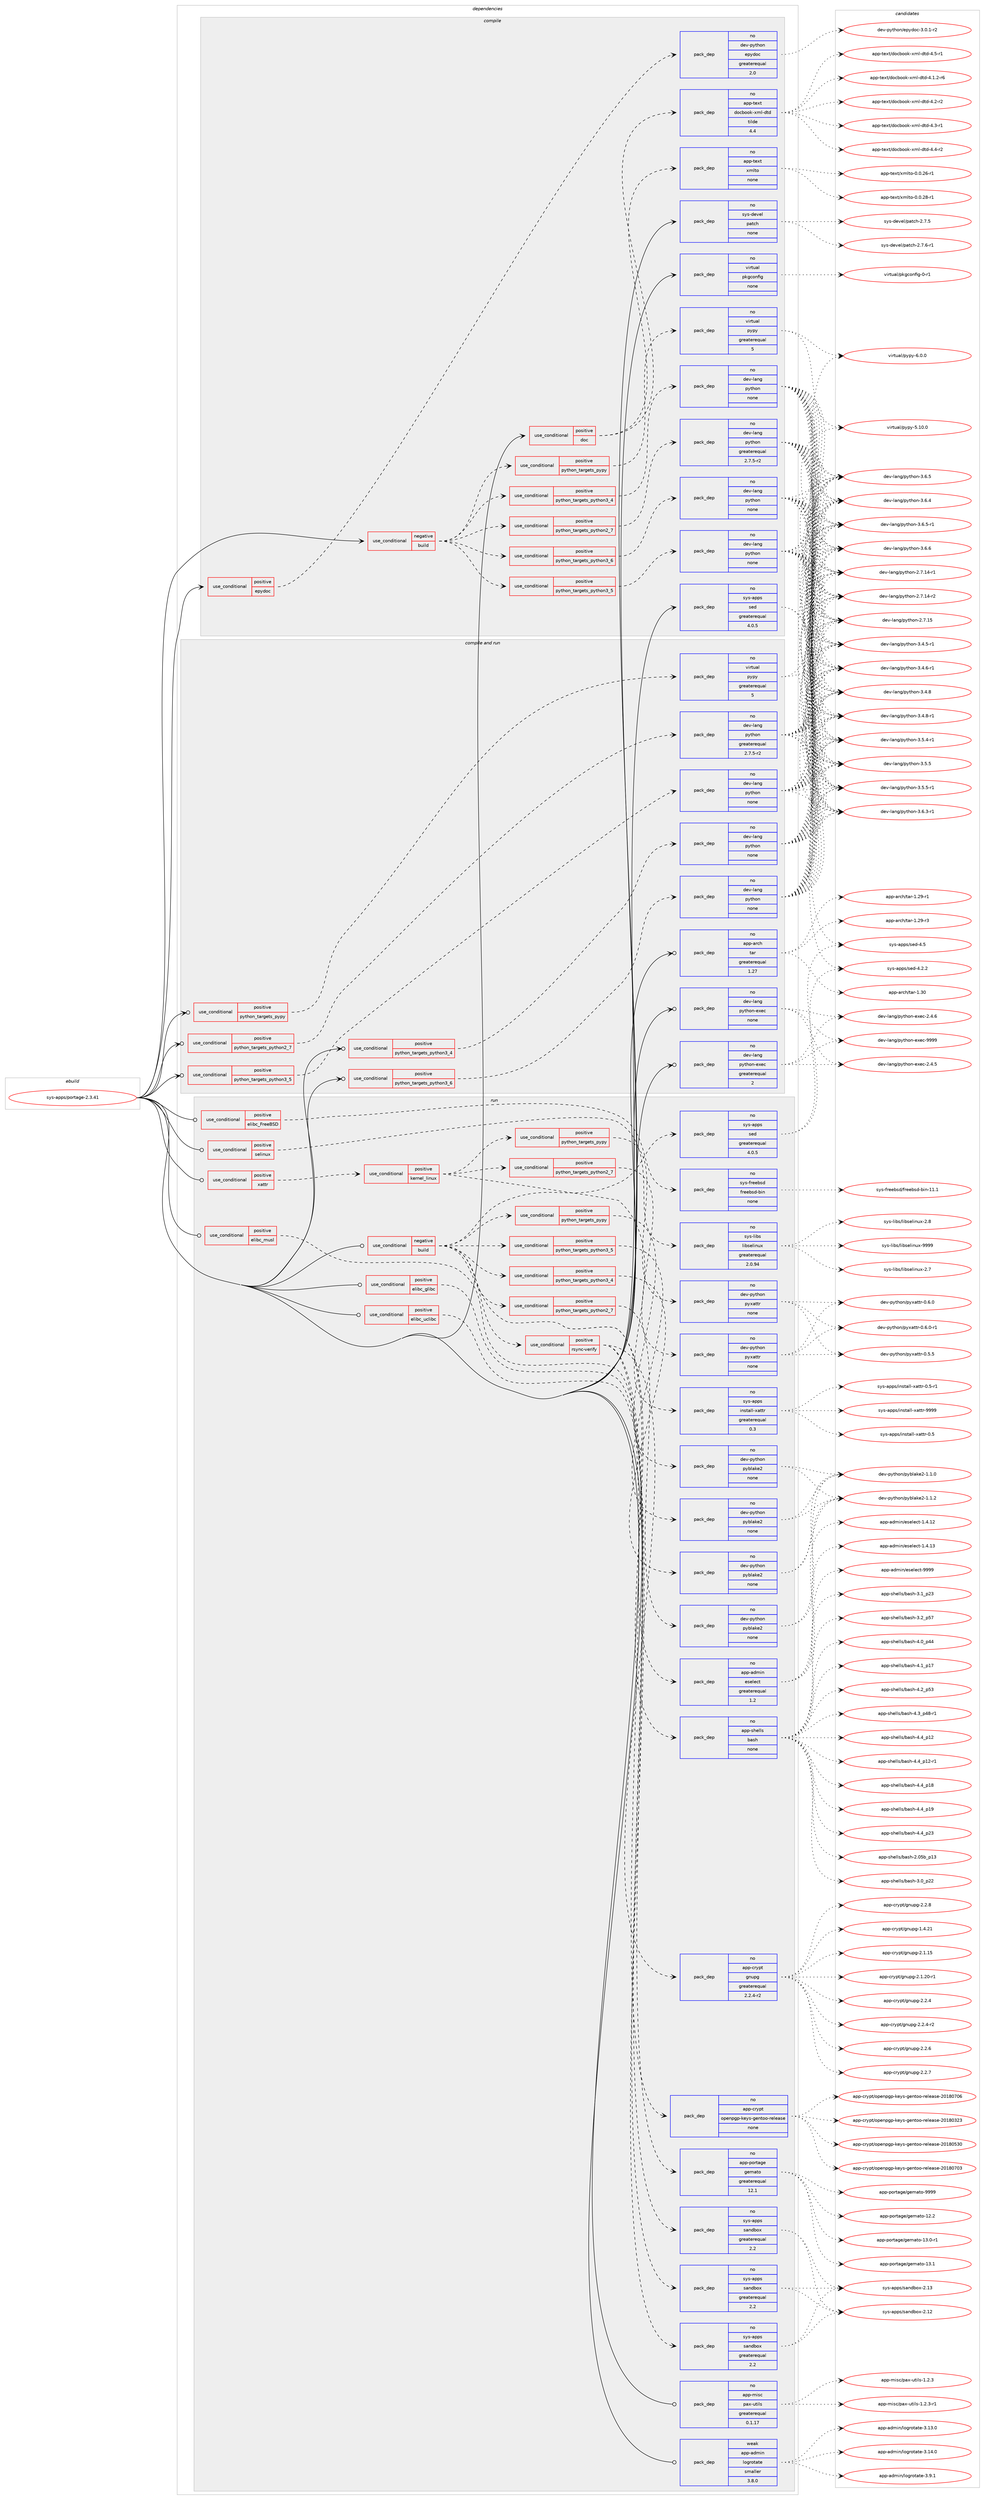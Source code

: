 digraph prolog {

# *************
# Graph options
# *************

newrank=true;
concentrate=true;
compound=true;
graph [rankdir=LR,fontname=Helvetica,fontsize=10,ranksep=1.5];#, ranksep=2.5, nodesep=0.2];
edge  [arrowhead=vee];
node  [fontname=Helvetica,fontsize=10];

# **********
# The ebuild
# **********

subgraph cluster_leftcol {
color=gray;
rank=same;
label=<<i>ebuild</i>>;
id [label="sys-apps/portage-2.3.41", color=red, width=4, href="../sys-apps/portage-2.3.41.svg"];
}

# ****************
# The dependencies
# ****************

subgraph cluster_midcol {
color=gray;
label=<<i>dependencies</i>>;
subgraph cluster_compile {
fillcolor="#eeeeee";
style=filled;
label=<<i>compile</i>>;
subgraph cond1112 {
dependency4327 [label=<<TABLE BORDER="0" CELLBORDER="1" CELLSPACING="0" CELLPADDING="4"><TR><TD ROWSPAN="3" CELLPADDING="10">use_conditional</TD></TR><TR><TD>negative</TD></TR><TR><TD>build</TD></TR></TABLE>>, shape=none, color=red];
subgraph cond1113 {
dependency4328 [label=<<TABLE BORDER="0" CELLBORDER="1" CELLSPACING="0" CELLPADDING="4"><TR><TD ROWSPAN="3" CELLPADDING="10">use_conditional</TD></TR><TR><TD>positive</TD></TR><TR><TD>python_targets_pypy</TD></TR></TABLE>>, shape=none, color=red];
subgraph pack3161 {
dependency4329 [label=<<TABLE BORDER="0" CELLBORDER="1" CELLSPACING="0" CELLPADDING="4" WIDTH="220"><TR><TD ROWSPAN="6" CELLPADDING="30">pack_dep</TD></TR><TR><TD WIDTH="110">no</TD></TR><TR><TD>virtual</TD></TR><TR><TD>pypy</TD></TR><TR><TD>greaterequal</TD></TR><TR><TD>5</TD></TR></TABLE>>, shape=none, color=blue];
}
dependency4328:e -> dependency4329:w [weight=20,style="dashed",arrowhead="vee"];
}
dependency4327:e -> dependency4328:w [weight=20,style="dashed",arrowhead="vee"];
subgraph cond1114 {
dependency4330 [label=<<TABLE BORDER="0" CELLBORDER="1" CELLSPACING="0" CELLPADDING="4"><TR><TD ROWSPAN="3" CELLPADDING="10">use_conditional</TD></TR><TR><TD>positive</TD></TR><TR><TD>python_targets_python2_7</TD></TR></TABLE>>, shape=none, color=red];
subgraph pack3162 {
dependency4331 [label=<<TABLE BORDER="0" CELLBORDER="1" CELLSPACING="0" CELLPADDING="4" WIDTH="220"><TR><TD ROWSPAN="6" CELLPADDING="30">pack_dep</TD></TR><TR><TD WIDTH="110">no</TD></TR><TR><TD>dev-lang</TD></TR><TR><TD>python</TD></TR><TR><TD>greaterequal</TD></TR><TR><TD>2.7.5-r2</TD></TR></TABLE>>, shape=none, color=blue];
}
dependency4330:e -> dependency4331:w [weight=20,style="dashed",arrowhead="vee"];
}
dependency4327:e -> dependency4330:w [weight=20,style="dashed",arrowhead="vee"];
subgraph cond1115 {
dependency4332 [label=<<TABLE BORDER="0" CELLBORDER="1" CELLSPACING="0" CELLPADDING="4"><TR><TD ROWSPAN="3" CELLPADDING="10">use_conditional</TD></TR><TR><TD>positive</TD></TR><TR><TD>python_targets_python3_4</TD></TR></TABLE>>, shape=none, color=red];
subgraph pack3163 {
dependency4333 [label=<<TABLE BORDER="0" CELLBORDER="1" CELLSPACING="0" CELLPADDING="4" WIDTH="220"><TR><TD ROWSPAN="6" CELLPADDING="30">pack_dep</TD></TR><TR><TD WIDTH="110">no</TD></TR><TR><TD>dev-lang</TD></TR><TR><TD>python</TD></TR><TR><TD>none</TD></TR><TR><TD></TD></TR></TABLE>>, shape=none, color=blue];
}
dependency4332:e -> dependency4333:w [weight=20,style="dashed",arrowhead="vee"];
}
dependency4327:e -> dependency4332:w [weight=20,style="dashed",arrowhead="vee"];
subgraph cond1116 {
dependency4334 [label=<<TABLE BORDER="0" CELLBORDER="1" CELLSPACING="0" CELLPADDING="4"><TR><TD ROWSPAN="3" CELLPADDING="10">use_conditional</TD></TR><TR><TD>positive</TD></TR><TR><TD>python_targets_python3_5</TD></TR></TABLE>>, shape=none, color=red];
subgraph pack3164 {
dependency4335 [label=<<TABLE BORDER="0" CELLBORDER="1" CELLSPACING="0" CELLPADDING="4" WIDTH="220"><TR><TD ROWSPAN="6" CELLPADDING="30">pack_dep</TD></TR><TR><TD WIDTH="110">no</TD></TR><TR><TD>dev-lang</TD></TR><TR><TD>python</TD></TR><TR><TD>none</TD></TR><TR><TD></TD></TR></TABLE>>, shape=none, color=blue];
}
dependency4334:e -> dependency4335:w [weight=20,style="dashed",arrowhead="vee"];
}
dependency4327:e -> dependency4334:w [weight=20,style="dashed",arrowhead="vee"];
subgraph cond1117 {
dependency4336 [label=<<TABLE BORDER="0" CELLBORDER="1" CELLSPACING="0" CELLPADDING="4"><TR><TD ROWSPAN="3" CELLPADDING="10">use_conditional</TD></TR><TR><TD>positive</TD></TR><TR><TD>python_targets_python3_6</TD></TR></TABLE>>, shape=none, color=red];
subgraph pack3165 {
dependency4337 [label=<<TABLE BORDER="0" CELLBORDER="1" CELLSPACING="0" CELLPADDING="4" WIDTH="220"><TR><TD ROWSPAN="6" CELLPADDING="30">pack_dep</TD></TR><TR><TD WIDTH="110">no</TD></TR><TR><TD>dev-lang</TD></TR><TR><TD>python</TD></TR><TR><TD>none</TD></TR><TR><TD></TD></TR></TABLE>>, shape=none, color=blue];
}
dependency4336:e -> dependency4337:w [weight=20,style="dashed",arrowhead="vee"];
}
dependency4327:e -> dependency4336:w [weight=20,style="dashed",arrowhead="vee"];
}
id:e -> dependency4327:w [weight=20,style="solid",arrowhead="vee"];
subgraph cond1118 {
dependency4338 [label=<<TABLE BORDER="0" CELLBORDER="1" CELLSPACING="0" CELLPADDING="4"><TR><TD ROWSPAN="3" CELLPADDING="10">use_conditional</TD></TR><TR><TD>positive</TD></TR><TR><TD>doc</TD></TR></TABLE>>, shape=none, color=red];
subgraph pack3166 {
dependency4339 [label=<<TABLE BORDER="0" CELLBORDER="1" CELLSPACING="0" CELLPADDING="4" WIDTH="220"><TR><TD ROWSPAN="6" CELLPADDING="30">pack_dep</TD></TR><TR><TD WIDTH="110">no</TD></TR><TR><TD>app-text</TD></TR><TR><TD>xmlto</TD></TR><TR><TD>none</TD></TR><TR><TD></TD></TR></TABLE>>, shape=none, color=blue];
}
dependency4338:e -> dependency4339:w [weight=20,style="dashed",arrowhead="vee"];
subgraph pack3167 {
dependency4340 [label=<<TABLE BORDER="0" CELLBORDER="1" CELLSPACING="0" CELLPADDING="4" WIDTH="220"><TR><TD ROWSPAN="6" CELLPADDING="30">pack_dep</TD></TR><TR><TD WIDTH="110">no</TD></TR><TR><TD>app-text</TD></TR><TR><TD>docbook-xml-dtd</TD></TR><TR><TD>tilde</TD></TR><TR><TD>4.4</TD></TR></TABLE>>, shape=none, color=blue];
}
dependency4338:e -> dependency4340:w [weight=20,style="dashed",arrowhead="vee"];
}
id:e -> dependency4338:w [weight=20,style="solid",arrowhead="vee"];
subgraph cond1119 {
dependency4341 [label=<<TABLE BORDER="0" CELLBORDER="1" CELLSPACING="0" CELLPADDING="4"><TR><TD ROWSPAN="3" CELLPADDING="10">use_conditional</TD></TR><TR><TD>positive</TD></TR><TR><TD>epydoc</TD></TR></TABLE>>, shape=none, color=red];
subgraph pack3168 {
dependency4342 [label=<<TABLE BORDER="0" CELLBORDER="1" CELLSPACING="0" CELLPADDING="4" WIDTH="220"><TR><TD ROWSPAN="6" CELLPADDING="30">pack_dep</TD></TR><TR><TD WIDTH="110">no</TD></TR><TR><TD>dev-python</TD></TR><TR><TD>epydoc</TD></TR><TR><TD>greaterequal</TD></TR><TR><TD>2.0</TD></TR></TABLE>>, shape=none, color=blue];
}
dependency4341:e -> dependency4342:w [weight=20,style="dashed",arrowhead="vee"];
}
id:e -> dependency4341:w [weight=20,style="solid",arrowhead="vee"];
subgraph pack3169 {
dependency4343 [label=<<TABLE BORDER="0" CELLBORDER="1" CELLSPACING="0" CELLPADDING="4" WIDTH="220"><TR><TD ROWSPAN="6" CELLPADDING="30">pack_dep</TD></TR><TR><TD WIDTH="110">no</TD></TR><TR><TD>sys-apps</TD></TR><TR><TD>sed</TD></TR><TR><TD>greaterequal</TD></TR><TR><TD>4.0.5</TD></TR></TABLE>>, shape=none, color=blue];
}
id:e -> dependency4343:w [weight=20,style="solid",arrowhead="vee"];
subgraph pack3170 {
dependency4344 [label=<<TABLE BORDER="0" CELLBORDER="1" CELLSPACING="0" CELLPADDING="4" WIDTH="220"><TR><TD ROWSPAN="6" CELLPADDING="30">pack_dep</TD></TR><TR><TD WIDTH="110">no</TD></TR><TR><TD>sys-devel</TD></TR><TR><TD>patch</TD></TR><TR><TD>none</TD></TR><TR><TD></TD></TR></TABLE>>, shape=none, color=blue];
}
id:e -> dependency4344:w [weight=20,style="solid",arrowhead="vee"];
subgraph pack3171 {
dependency4345 [label=<<TABLE BORDER="0" CELLBORDER="1" CELLSPACING="0" CELLPADDING="4" WIDTH="220"><TR><TD ROWSPAN="6" CELLPADDING="30">pack_dep</TD></TR><TR><TD WIDTH="110">no</TD></TR><TR><TD>virtual</TD></TR><TR><TD>pkgconfig</TD></TR><TR><TD>none</TD></TR><TR><TD></TD></TR></TABLE>>, shape=none, color=blue];
}
id:e -> dependency4345:w [weight=20,style="solid",arrowhead="vee"];
}
subgraph cluster_compileandrun {
fillcolor="#eeeeee";
style=filled;
label=<<i>compile and run</i>>;
subgraph cond1120 {
dependency4346 [label=<<TABLE BORDER="0" CELLBORDER="1" CELLSPACING="0" CELLPADDING="4"><TR><TD ROWSPAN="3" CELLPADDING="10">use_conditional</TD></TR><TR><TD>positive</TD></TR><TR><TD>python_targets_pypy</TD></TR></TABLE>>, shape=none, color=red];
subgraph pack3172 {
dependency4347 [label=<<TABLE BORDER="0" CELLBORDER="1" CELLSPACING="0" CELLPADDING="4" WIDTH="220"><TR><TD ROWSPAN="6" CELLPADDING="30">pack_dep</TD></TR><TR><TD WIDTH="110">no</TD></TR><TR><TD>virtual</TD></TR><TR><TD>pypy</TD></TR><TR><TD>greaterequal</TD></TR><TR><TD>5</TD></TR></TABLE>>, shape=none, color=blue];
}
dependency4346:e -> dependency4347:w [weight=20,style="dashed",arrowhead="vee"];
}
id:e -> dependency4346:w [weight=20,style="solid",arrowhead="odotvee"];
subgraph cond1121 {
dependency4348 [label=<<TABLE BORDER="0" CELLBORDER="1" CELLSPACING="0" CELLPADDING="4"><TR><TD ROWSPAN="3" CELLPADDING="10">use_conditional</TD></TR><TR><TD>positive</TD></TR><TR><TD>python_targets_python2_7</TD></TR></TABLE>>, shape=none, color=red];
subgraph pack3173 {
dependency4349 [label=<<TABLE BORDER="0" CELLBORDER="1" CELLSPACING="0" CELLPADDING="4" WIDTH="220"><TR><TD ROWSPAN="6" CELLPADDING="30">pack_dep</TD></TR><TR><TD WIDTH="110">no</TD></TR><TR><TD>dev-lang</TD></TR><TR><TD>python</TD></TR><TR><TD>greaterequal</TD></TR><TR><TD>2.7.5-r2</TD></TR></TABLE>>, shape=none, color=blue];
}
dependency4348:e -> dependency4349:w [weight=20,style="dashed",arrowhead="vee"];
}
id:e -> dependency4348:w [weight=20,style="solid",arrowhead="odotvee"];
subgraph cond1122 {
dependency4350 [label=<<TABLE BORDER="0" CELLBORDER="1" CELLSPACING="0" CELLPADDING="4"><TR><TD ROWSPAN="3" CELLPADDING="10">use_conditional</TD></TR><TR><TD>positive</TD></TR><TR><TD>python_targets_python3_4</TD></TR></TABLE>>, shape=none, color=red];
subgraph pack3174 {
dependency4351 [label=<<TABLE BORDER="0" CELLBORDER="1" CELLSPACING="0" CELLPADDING="4" WIDTH="220"><TR><TD ROWSPAN="6" CELLPADDING="30">pack_dep</TD></TR><TR><TD WIDTH="110">no</TD></TR><TR><TD>dev-lang</TD></TR><TR><TD>python</TD></TR><TR><TD>none</TD></TR><TR><TD></TD></TR></TABLE>>, shape=none, color=blue];
}
dependency4350:e -> dependency4351:w [weight=20,style="dashed",arrowhead="vee"];
}
id:e -> dependency4350:w [weight=20,style="solid",arrowhead="odotvee"];
subgraph cond1123 {
dependency4352 [label=<<TABLE BORDER="0" CELLBORDER="1" CELLSPACING="0" CELLPADDING="4"><TR><TD ROWSPAN="3" CELLPADDING="10">use_conditional</TD></TR><TR><TD>positive</TD></TR><TR><TD>python_targets_python3_5</TD></TR></TABLE>>, shape=none, color=red];
subgraph pack3175 {
dependency4353 [label=<<TABLE BORDER="0" CELLBORDER="1" CELLSPACING="0" CELLPADDING="4" WIDTH="220"><TR><TD ROWSPAN="6" CELLPADDING="30">pack_dep</TD></TR><TR><TD WIDTH="110">no</TD></TR><TR><TD>dev-lang</TD></TR><TR><TD>python</TD></TR><TR><TD>none</TD></TR><TR><TD></TD></TR></TABLE>>, shape=none, color=blue];
}
dependency4352:e -> dependency4353:w [weight=20,style="dashed",arrowhead="vee"];
}
id:e -> dependency4352:w [weight=20,style="solid",arrowhead="odotvee"];
subgraph cond1124 {
dependency4354 [label=<<TABLE BORDER="0" CELLBORDER="1" CELLSPACING="0" CELLPADDING="4"><TR><TD ROWSPAN="3" CELLPADDING="10">use_conditional</TD></TR><TR><TD>positive</TD></TR><TR><TD>python_targets_python3_6</TD></TR></TABLE>>, shape=none, color=red];
subgraph pack3176 {
dependency4355 [label=<<TABLE BORDER="0" CELLBORDER="1" CELLSPACING="0" CELLPADDING="4" WIDTH="220"><TR><TD ROWSPAN="6" CELLPADDING="30">pack_dep</TD></TR><TR><TD WIDTH="110">no</TD></TR><TR><TD>dev-lang</TD></TR><TR><TD>python</TD></TR><TR><TD>none</TD></TR><TR><TD></TD></TR></TABLE>>, shape=none, color=blue];
}
dependency4354:e -> dependency4355:w [weight=20,style="dashed",arrowhead="vee"];
}
id:e -> dependency4354:w [weight=20,style="solid",arrowhead="odotvee"];
subgraph pack3177 {
dependency4356 [label=<<TABLE BORDER="0" CELLBORDER="1" CELLSPACING="0" CELLPADDING="4" WIDTH="220"><TR><TD ROWSPAN="6" CELLPADDING="30">pack_dep</TD></TR><TR><TD WIDTH="110">no</TD></TR><TR><TD>app-arch</TD></TR><TR><TD>tar</TD></TR><TR><TD>greaterequal</TD></TR><TR><TD>1.27</TD></TR></TABLE>>, shape=none, color=blue];
}
id:e -> dependency4356:w [weight=20,style="solid",arrowhead="odotvee"];
subgraph pack3178 {
dependency4357 [label=<<TABLE BORDER="0" CELLBORDER="1" CELLSPACING="0" CELLPADDING="4" WIDTH="220"><TR><TD ROWSPAN="6" CELLPADDING="30">pack_dep</TD></TR><TR><TD WIDTH="110">no</TD></TR><TR><TD>dev-lang</TD></TR><TR><TD>python-exec</TD></TR><TR><TD>greaterequal</TD></TR><TR><TD>2</TD></TR></TABLE>>, shape=none, color=blue];
}
id:e -> dependency4357:w [weight=20,style="solid",arrowhead="odotvee"];
subgraph pack3179 {
dependency4358 [label=<<TABLE BORDER="0" CELLBORDER="1" CELLSPACING="0" CELLPADDING="4" WIDTH="220"><TR><TD ROWSPAN="6" CELLPADDING="30">pack_dep</TD></TR><TR><TD WIDTH="110">no</TD></TR><TR><TD>dev-lang</TD></TR><TR><TD>python-exec</TD></TR><TR><TD>none</TD></TR><TR><TD></TD></TR></TABLE>>, shape=none, color=blue];
}
id:e -> dependency4358:w [weight=20,style="solid",arrowhead="odotvee"];
}
subgraph cluster_run {
fillcolor="#eeeeee";
style=filled;
label=<<i>run</i>>;
subgraph cond1125 {
dependency4359 [label=<<TABLE BORDER="0" CELLBORDER="1" CELLSPACING="0" CELLPADDING="4"><TR><TD ROWSPAN="3" CELLPADDING="10">use_conditional</TD></TR><TR><TD>negative</TD></TR><TR><TD>build</TD></TR></TABLE>>, shape=none, color=red];
subgraph pack3180 {
dependency4360 [label=<<TABLE BORDER="0" CELLBORDER="1" CELLSPACING="0" CELLPADDING="4" WIDTH="220"><TR><TD ROWSPAN="6" CELLPADDING="30">pack_dep</TD></TR><TR><TD WIDTH="110">no</TD></TR><TR><TD>sys-apps</TD></TR><TR><TD>sed</TD></TR><TR><TD>greaterequal</TD></TR><TR><TD>4.0.5</TD></TR></TABLE>>, shape=none, color=blue];
}
dependency4359:e -> dependency4360:w [weight=20,style="dashed",arrowhead="vee"];
subgraph pack3181 {
dependency4361 [label=<<TABLE BORDER="0" CELLBORDER="1" CELLSPACING="0" CELLPADDING="4" WIDTH="220"><TR><TD ROWSPAN="6" CELLPADDING="30">pack_dep</TD></TR><TR><TD WIDTH="110">no</TD></TR><TR><TD>app-shells</TD></TR><TR><TD>bash</TD></TR><TR><TD>none</TD></TR><TR><TD></TD></TR></TABLE>>, shape=none, color=blue];
}
dependency4359:e -> dependency4361:w [weight=20,style="dashed",arrowhead="vee"];
subgraph pack3182 {
dependency4362 [label=<<TABLE BORDER="0" CELLBORDER="1" CELLSPACING="0" CELLPADDING="4" WIDTH="220"><TR><TD ROWSPAN="6" CELLPADDING="30">pack_dep</TD></TR><TR><TD WIDTH="110">no</TD></TR><TR><TD>app-admin</TD></TR><TR><TD>eselect</TD></TR><TR><TD>greaterequal</TD></TR><TR><TD>1.2</TD></TR></TABLE>>, shape=none, color=blue];
}
dependency4359:e -> dependency4362:w [weight=20,style="dashed",arrowhead="vee"];
subgraph cond1126 {
dependency4363 [label=<<TABLE BORDER="0" CELLBORDER="1" CELLSPACING="0" CELLPADDING="4"><TR><TD ROWSPAN="3" CELLPADDING="10">use_conditional</TD></TR><TR><TD>positive</TD></TR><TR><TD>python_targets_pypy</TD></TR></TABLE>>, shape=none, color=red];
subgraph pack3183 {
dependency4364 [label=<<TABLE BORDER="0" CELLBORDER="1" CELLSPACING="0" CELLPADDING="4" WIDTH="220"><TR><TD ROWSPAN="6" CELLPADDING="30">pack_dep</TD></TR><TR><TD WIDTH="110">no</TD></TR><TR><TD>dev-python</TD></TR><TR><TD>pyblake2</TD></TR><TR><TD>none</TD></TR><TR><TD></TD></TR></TABLE>>, shape=none, color=blue];
}
dependency4363:e -> dependency4364:w [weight=20,style="dashed",arrowhead="vee"];
}
dependency4359:e -> dependency4363:w [weight=20,style="dashed",arrowhead="vee"];
subgraph cond1127 {
dependency4365 [label=<<TABLE BORDER="0" CELLBORDER="1" CELLSPACING="0" CELLPADDING="4"><TR><TD ROWSPAN="3" CELLPADDING="10">use_conditional</TD></TR><TR><TD>positive</TD></TR><TR><TD>python_targets_python2_7</TD></TR></TABLE>>, shape=none, color=red];
subgraph pack3184 {
dependency4366 [label=<<TABLE BORDER="0" CELLBORDER="1" CELLSPACING="0" CELLPADDING="4" WIDTH="220"><TR><TD ROWSPAN="6" CELLPADDING="30">pack_dep</TD></TR><TR><TD WIDTH="110">no</TD></TR><TR><TD>dev-python</TD></TR><TR><TD>pyblake2</TD></TR><TR><TD>none</TD></TR><TR><TD></TD></TR></TABLE>>, shape=none, color=blue];
}
dependency4365:e -> dependency4366:w [weight=20,style="dashed",arrowhead="vee"];
}
dependency4359:e -> dependency4365:w [weight=20,style="dashed",arrowhead="vee"];
subgraph cond1128 {
dependency4367 [label=<<TABLE BORDER="0" CELLBORDER="1" CELLSPACING="0" CELLPADDING="4"><TR><TD ROWSPAN="3" CELLPADDING="10">use_conditional</TD></TR><TR><TD>positive</TD></TR><TR><TD>python_targets_python3_4</TD></TR></TABLE>>, shape=none, color=red];
subgraph pack3185 {
dependency4368 [label=<<TABLE BORDER="0" CELLBORDER="1" CELLSPACING="0" CELLPADDING="4" WIDTH="220"><TR><TD ROWSPAN="6" CELLPADDING="30">pack_dep</TD></TR><TR><TD WIDTH="110">no</TD></TR><TR><TD>dev-python</TD></TR><TR><TD>pyblake2</TD></TR><TR><TD>none</TD></TR><TR><TD></TD></TR></TABLE>>, shape=none, color=blue];
}
dependency4367:e -> dependency4368:w [weight=20,style="dashed",arrowhead="vee"];
}
dependency4359:e -> dependency4367:w [weight=20,style="dashed",arrowhead="vee"];
subgraph cond1129 {
dependency4369 [label=<<TABLE BORDER="0" CELLBORDER="1" CELLSPACING="0" CELLPADDING="4"><TR><TD ROWSPAN="3" CELLPADDING="10">use_conditional</TD></TR><TR><TD>positive</TD></TR><TR><TD>python_targets_python3_5</TD></TR></TABLE>>, shape=none, color=red];
subgraph pack3186 {
dependency4370 [label=<<TABLE BORDER="0" CELLBORDER="1" CELLSPACING="0" CELLPADDING="4" WIDTH="220"><TR><TD ROWSPAN="6" CELLPADDING="30">pack_dep</TD></TR><TR><TD WIDTH="110">no</TD></TR><TR><TD>dev-python</TD></TR><TR><TD>pyblake2</TD></TR><TR><TD>none</TD></TR><TR><TD></TD></TR></TABLE>>, shape=none, color=blue];
}
dependency4369:e -> dependency4370:w [weight=20,style="dashed",arrowhead="vee"];
}
dependency4359:e -> dependency4369:w [weight=20,style="dashed",arrowhead="vee"];
subgraph cond1130 {
dependency4371 [label=<<TABLE BORDER="0" CELLBORDER="1" CELLSPACING="0" CELLPADDING="4"><TR><TD ROWSPAN="3" CELLPADDING="10">use_conditional</TD></TR><TR><TD>positive</TD></TR><TR><TD>rsync-verify</TD></TR></TABLE>>, shape=none, color=red];
subgraph pack3187 {
dependency4372 [label=<<TABLE BORDER="0" CELLBORDER="1" CELLSPACING="0" CELLPADDING="4" WIDTH="220"><TR><TD ROWSPAN="6" CELLPADDING="30">pack_dep</TD></TR><TR><TD WIDTH="110">no</TD></TR><TR><TD>app-portage</TD></TR><TR><TD>gemato</TD></TR><TR><TD>greaterequal</TD></TR><TR><TD>12.1</TD></TR></TABLE>>, shape=none, color=blue];
}
dependency4371:e -> dependency4372:w [weight=20,style="dashed",arrowhead="vee"];
subgraph pack3188 {
dependency4373 [label=<<TABLE BORDER="0" CELLBORDER="1" CELLSPACING="0" CELLPADDING="4" WIDTH="220"><TR><TD ROWSPAN="6" CELLPADDING="30">pack_dep</TD></TR><TR><TD WIDTH="110">no</TD></TR><TR><TD>app-crypt</TD></TR><TR><TD>openpgp-keys-gentoo-release</TD></TR><TR><TD>none</TD></TR><TR><TD></TD></TR></TABLE>>, shape=none, color=blue];
}
dependency4371:e -> dependency4373:w [weight=20,style="dashed",arrowhead="vee"];
subgraph pack3189 {
dependency4374 [label=<<TABLE BORDER="0" CELLBORDER="1" CELLSPACING="0" CELLPADDING="4" WIDTH="220"><TR><TD ROWSPAN="6" CELLPADDING="30">pack_dep</TD></TR><TR><TD WIDTH="110">no</TD></TR><TR><TD>app-crypt</TD></TR><TR><TD>gnupg</TD></TR><TR><TD>greaterequal</TD></TR><TR><TD>2.2.4-r2</TD></TR></TABLE>>, shape=none, color=blue];
}
dependency4371:e -> dependency4374:w [weight=20,style="dashed",arrowhead="vee"];
}
dependency4359:e -> dependency4371:w [weight=20,style="dashed",arrowhead="vee"];
}
id:e -> dependency4359:w [weight=20,style="solid",arrowhead="odot"];
subgraph cond1131 {
dependency4375 [label=<<TABLE BORDER="0" CELLBORDER="1" CELLSPACING="0" CELLPADDING="4"><TR><TD ROWSPAN="3" CELLPADDING="10">use_conditional</TD></TR><TR><TD>positive</TD></TR><TR><TD>elibc_FreeBSD</TD></TR></TABLE>>, shape=none, color=red];
subgraph pack3190 {
dependency4376 [label=<<TABLE BORDER="0" CELLBORDER="1" CELLSPACING="0" CELLPADDING="4" WIDTH="220"><TR><TD ROWSPAN="6" CELLPADDING="30">pack_dep</TD></TR><TR><TD WIDTH="110">no</TD></TR><TR><TD>sys-freebsd</TD></TR><TR><TD>freebsd-bin</TD></TR><TR><TD>none</TD></TR><TR><TD></TD></TR></TABLE>>, shape=none, color=blue];
}
dependency4375:e -> dependency4376:w [weight=20,style="dashed",arrowhead="vee"];
}
id:e -> dependency4375:w [weight=20,style="solid",arrowhead="odot"];
subgraph cond1132 {
dependency4377 [label=<<TABLE BORDER="0" CELLBORDER="1" CELLSPACING="0" CELLPADDING="4"><TR><TD ROWSPAN="3" CELLPADDING="10">use_conditional</TD></TR><TR><TD>positive</TD></TR><TR><TD>elibc_glibc</TD></TR></TABLE>>, shape=none, color=red];
subgraph pack3191 {
dependency4378 [label=<<TABLE BORDER="0" CELLBORDER="1" CELLSPACING="0" CELLPADDING="4" WIDTH="220"><TR><TD ROWSPAN="6" CELLPADDING="30">pack_dep</TD></TR><TR><TD WIDTH="110">no</TD></TR><TR><TD>sys-apps</TD></TR><TR><TD>sandbox</TD></TR><TR><TD>greaterequal</TD></TR><TR><TD>2.2</TD></TR></TABLE>>, shape=none, color=blue];
}
dependency4377:e -> dependency4378:w [weight=20,style="dashed",arrowhead="vee"];
}
id:e -> dependency4377:w [weight=20,style="solid",arrowhead="odot"];
subgraph cond1133 {
dependency4379 [label=<<TABLE BORDER="0" CELLBORDER="1" CELLSPACING="0" CELLPADDING="4"><TR><TD ROWSPAN="3" CELLPADDING="10">use_conditional</TD></TR><TR><TD>positive</TD></TR><TR><TD>elibc_musl</TD></TR></TABLE>>, shape=none, color=red];
subgraph pack3192 {
dependency4380 [label=<<TABLE BORDER="0" CELLBORDER="1" CELLSPACING="0" CELLPADDING="4" WIDTH="220"><TR><TD ROWSPAN="6" CELLPADDING="30">pack_dep</TD></TR><TR><TD WIDTH="110">no</TD></TR><TR><TD>sys-apps</TD></TR><TR><TD>sandbox</TD></TR><TR><TD>greaterequal</TD></TR><TR><TD>2.2</TD></TR></TABLE>>, shape=none, color=blue];
}
dependency4379:e -> dependency4380:w [weight=20,style="dashed",arrowhead="vee"];
}
id:e -> dependency4379:w [weight=20,style="solid",arrowhead="odot"];
subgraph cond1134 {
dependency4381 [label=<<TABLE BORDER="0" CELLBORDER="1" CELLSPACING="0" CELLPADDING="4"><TR><TD ROWSPAN="3" CELLPADDING="10">use_conditional</TD></TR><TR><TD>positive</TD></TR><TR><TD>elibc_uclibc</TD></TR></TABLE>>, shape=none, color=red];
subgraph pack3193 {
dependency4382 [label=<<TABLE BORDER="0" CELLBORDER="1" CELLSPACING="0" CELLPADDING="4" WIDTH="220"><TR><TD ROWSPAN="6" CELLPADDING="30">pack_dep</TD></TR><TR><TD WIDTH="110">no</TD></TR><TR><TD>sys-apps</TD></TR><TR><TD>sandbox</TD></TR><TR><TD>greaterequal</TD></TR><TR><TD>2.2</TD></TR></TABLE>>, shape=none, color=blue];
}
dependency4381:e -> dependency4382:w [weight=20,style="dashed",arrowhead="vee"];
}
id:e -> dependency4381:w [weight=20,style="solid",arrowhead="odot"];
subgraph cond1135 {
dependency4383 [label=<<TABLE BORDER="0" CELLBORDER="1" CELLSPACING="0" CELLPADDING="4"><TR><TD ROWSPAN="3" CELLPADDING="10">use_conditional</TD></TR><TR><TD>positive</TD></TR><TR><TD>selinux</TD></TR></TABLE>>, shape=none, color=red];
subgraph pack3194 {
dependency4384 [label=<<TABLE BORDER="0" CELLBORDER="1" CELLSPACING="0" CELLPADDING="4" WIDTH="220"><TR><TD ROWSPAN="6" CELLPADDING="30">pack_dep</TD></TR><TR><TD WIDTH="110">no</TD></TR><TR><TD>sys-libs</TD></TR><TR><TD>libselinux</TD></TR><TR><TD>greaterequal</TD></TR><TR><TD>2.0.94</TD></TR></TABLE>>, shape=none, color=blue];
}
dependency4383:e -> dependency4384:w [weight=20,style="dashed",arrowhead="vee"];
}
id:e -> dependency4383:w [weight=20,style="solid",arrowhead="odot"];
subgraph cond1136 {
dependency4385 [label=<<TABLE BORDER="0" CELLBORDER="1" CELLSPACING="0" CELLPADDING="4"><TR><TD ROWSPAN="3" CELLPADDING="10">use_conditional</TD></TR><TR><TD>positive</TD></TR><TR><TD>xattr</TD></TR></TABLE>>, shape=none, color=red];
subgraph cond1137 {
dependency4386 [label=<<TABLE BORDER="0" CELLBORDER="1" CELLSPACING="0" CELLPADDING="4"><TR><TD ROWSPAN="3" CELLPADDING="10">use_conditional</TD></TR><TR><TD>positive</TD></TR><TR><TD>kernel_linux</TD></TR></TABLE>>, shape=none, color=red];
subgraph pack3195 {
dependency4387 [label=<<TABLE BORDER="0" CELLBORDER="1" CELLSPACING="0" CELLPADDING="4" WIDTH="220"><TR><TD ROWSPAN="6" CELLPADDING="30">pack_dep</TD></TR><TR><TD WIDTH="110">no</TD></TR><TR><TD>sys-apps</TD></TR><TR><TD>install-xattr</TD></TR><TR><TD>greaterequal</TD></TR><TR><TD>0.3</TD></TR></TABLE>>, shape=none, color=blue];
}
dependency4386:e -> dependency4387:w [weight=20,style="dashed",arrowhead="vee"];
subgraph cond1138 {
dependency4388 [label=<<TABLE BORDER="0" CELLBORDER="1" CELLSPACING="0" CELLPADDING="4"><TR><TD ROWSPAN="3" CELLPADDING="10">use_conditional</TD></TR><TR><TD>positive</TD></TR><TR><TD>python_targets_pypy</TD></TR></TABLE>>, shape=none, color=red];
subgraph pack3196 {
dependency4389 [label=<<TABLE BORDER="0" CELLBORDER="1" CELLSPACING="0" CELLPADDING="4" WIDTH="220"><TR><TD ROWSPAN="6" CELLPADDING="30">pack_dep</TD></TR><TR><TD WIDTH="110">no</TD></TR><TR><TD>dev-python</TD></TR><TR><TD>pyxattr</TD></TR><TR><TD>none</TD></TR><TR><TD></TD></TR></TABLE>>, shape=none, color=blue];
}
dependency4388:e -> dependency4389:w [weight=20,style="dashed",arrowhead="vee"];
}
dependency4386:e -> dependency4388:w [weight=20,style="dashed",arrowhead="vee"];
subgraph cond1139 {
dependency4390 [label=<<TABLE BORDER="0" CELLBORDER="1" CELLSPACING="0" CELLPADDING="4"><TR><TD ROWSPAN="3" CELLPADDING="10">use_conditional</TD></TR><TR><TD>positive</TD></TR><TR><TD>python_targets_python2_7</TD></TR></TABLE>>, shape=none, color=red];
subgraph pack3197 {
dependency4391 [label=<<TABLE BORDER="0" CELLBORDER="1" CELLSPACING="0" CELLPADDING="4" WIDTH="220"><TR><TD ROWSPAN="6" CELLPADDING="30">pack_dep</TD></TR><TR><TD WIDTH="110">no</TD></TR><TR><TD>dev-python</TD></TR><TR><TD>pyxattr</TD></TR><TR><TD>none</TD></TR><TR><TD></TD></TR></TABLE>>, shape=none, color=blue];
}
dependency4390:e -> dependency4391:w [weight=20,style="dashed",arrowhead="vee"];
}
dependency4386:e -> dependency4390:w [weight=20,style="dashed",arrowhead="vee"];
}
dependency4385:e -> dependency4386:w [weight=20,style="dashed",arrowhead="vee"];
}
id:e -> dependency4385:w [weight=20,style="solid",arrowhead="odot"];
subgraph pack3198 {
dependency4392 [label=<<TABLE BORDER="0" CELLBORDER="1" CELLSPACING="0" CELLPADDING="4" WIDTH="220"><TR><TD ROWSPAN="6" CELLPADDING="30">pack_dep</TD></TR><TR><TD WIDTH="110">no</TD></TR><TR><TD>app-misc</TD></TR><TR><TD>pax-utils</TD></TR><TR><TD>greaterequal</TD></TR><TR><TD>0.1.17</TD></TR></TABLE>>, shape=none, color=blue];
}
id:e -> dependency4392:w [weight=20,style="solid",arrowhead="odot"];
subgraph pack3199 {
dependency4393 [label=<<TABLE BORDER="0" CELLBORDER="1" CELLSPACING="0" CELLPADDING="4" WIDTH="220"><TR><TD ROWSPAN="6" CELLPADDING="30">pack_dep</TD></TR><TR><TD WIDTH="110">weak</TD></TR><TR><TD>app-admin</TD></TR><TR><TD>logrotate</TD></TR><TR><TD>smaller</TD></TR><TR><TD>3.8.0</TD></TR></TABLE>>, shape=none, color=blue];
}
id:e -> dependency4393:w [weight=20,style="solid",arrowhead="odot"];
}
}

# **************
# The candidates
# **************

subgraph cluster_choices {
rank=same;
color=gray;
label=<<i>candidates</i>>;

subgraph choice3161 {
color=black;
nodesep=1;
choice118105114116117971084711212111212145534649484648 [label="virtual/pypy-5.10.0", color=red, width=4,href="../virtual/pypy-5.10.0.svg"];
choice1181051141161179710847112121112121455446484648 [label="virtual/pypy-6.0.0", color=red, width=4,href="../virtual/pypy-6.0.0.svg"];
dependency4329:e -> choice118105114116117971084711212111212145534649484648:w [style=dotted,weight="100"];
dependency4329:e -> choice1181051141161179710847112121112121455446484648:w [style=dotted,weight="100"];
}
subgraph choice3162 {
color=black;
nodesep=1;
choice100101118451089711010347112121116104111110455046554649524511449 [label="dev-lang/python-2.7.14-r1", color=red, width=4,href="../dev-lang/python-2.7.14-r1.svg"];
choice100101118451089711010347112121116104111110455046554649524511450 [label="dev-lang/python-2.7.14-r2", color=red, width=4,href="../dev-lang/python-2.7.14-r2.svg"];
choice10010111845108971101034711212111610411111045504655464953 [label="dev-lang/python-2.7.15", color=red, width=4,href="../dev-lang/python-2.7.15.svg"];
choice1001011184510897110103471121211161041111104551465246534511449 [label="dev-lang/python-3.4.5-r1", color=red, width=4,href="../dev-lang/python-3.4.5-r1.svg"];
choice1001011184510897110103471121211161041111104551465246544511449 [label="dev-lang/python-3.4.6-r1", color=red, width=4,href="../dev-lang/python-3.4.6-r1.svg"];
choice100101118451089711010347112121116104111110455146524656 [label="dev-lang/python-3.4.8", color=red, width=4,href="../dev-lang/python-3.4.8.svg"];
choice1001011184510897110103471121211161041111104551465246564511449 [label="dev-lang/python-3.4.8-r1", color=red, width=4,href="../dev-lang/python-3.4.8-r1.svg"];
choice1001011184510897110103471121211161041111104551465346524511449 [label="dev-lang/python-3.5.4-r1", color=red, width=4,href="../dev-lang/python-3.5.4-r1.svg"];
choice100101118451089711010347112121116104111110455146534653 [label="dev-lang/python-3.5.5", color=red, width=4,href="../dev-lang/python-3.5.5.svg"];
choice1001011184510897110103471121211161041111104551465346534511449 [label="dev-lang/python-3.5.5-r1", color=red, width=4,href="../dev-lang/python-3.5.5-r1.svg"];
choice1001011184510897110103471121211161041111104551465446514511449 [label="dev-lang/python-3.6.3-r1", color=red, width=4,href="../dev-lang/python-3.6.3-r1.svg"];
choice100101118451089711010347112121116104111110455146544652 [label="dev-lang/python-3.6.4", color=red, width=4,href="../dev-lang/python-3.6.4.svg"];
choice100101118451089711010347112121116104111110455146544653 [label="dev-lang/python-3.6.5", color=red, width=4,href="../dev-lang/python-3.6.5.svg"];
choice1001011184510897110103471121211161041111104551465446534511449 [label="dev-lang/python-3.6.5-r1", color=red, width=4,href="../dev-lang/python-3.6.5-r1.svg"];
choice100101118451089711010347112121116104111110455146544654 [label="dev-lang/python-3.6.6", color=red, width=4,href="../dev-lang/python-3.6.6.svg"];
dependency4331:e -> choice100101118451089711010347112121116104111110455046554649524511449:w [style=dotted,weight="100"];
dependency4331:e -> choice100101118451089711010347112121116104111110455046554649524511450:w [style=dotted,weight="100"];
dependency4331:e -> choice10010111845108971101034711212111610411111045504655464953:w [style=dotted,weight="100"];
dependency4331:e -> choice1001011184510897110103471121211161041111104551465246534511449:w [style=dotted,weight="100"];
dependency4331:e -> choice1001011184510897110103471121211161041111104551465246544511449:w [style=dotted,weight="100"];
dependency4331:e -> choice100101118451089711010347112121116104111110455146524656:w [style=dotted,weight="100"];
dependency4331:e -> choice1001011184510897110103471121211161041111104551465246564511449:w [style=dotted,weight="100"];
dependency4331:e -> choice1001011184510897110103471121211161041111104551465346524511449:w [style=dotted,weight="100"];
dependency4331:e -> choice100101118451089711010347112121116104111110455146534653:w [style=dotted,weight="100"];
dependency4331:e -> choice1001011184510897110103471121211161041111104551465346534511449:w [style=dotted,weight="100"];
dependency4331:e -> choice1001011184510897110103471121211161041111104551465446514511449:w [style=dotted,weight="100"];
dependency4331:e -> choice100101118451089711010347112121116104111110455146544652:w [style=dotted,weight="100"];
dependency4331:e -> choice100101118451089711010347112121116104111110455146544653:w [style=dotted,weight="100"];
dependency4331:e -> choice1001011184510897110103471121211161041111104551465446534511449:w [style=dotted,weight="100"];
dependency4331:e -> choice100101118451089711010347112121116104111110455146544654:w [style=dotted,weight="100"];
}
subgraph choice3163 {
color=black;
nodesep=1;
choice100101118451089711010347112121116104111110455046554649524511449 [label="dev-lang/python-2.7.14-r1", color=red, width=4,href="../dev-lang/python-2.7.14-r1.svg"];
choice100101118451089711010347112121116104111110455046554649524511450 [label="dev-lang/python-2.7.14-r2", color=red, width=4,href="../dev-lang/python-2.7.14-r2.svg"];
choice10010111845108971101034711212111610411111045504655464953 [label="dev-lang/python-2.7.15", color=red, width=4,href="../dev-lang/python-2.7.15.svg"];
choice1001011184510897110103471121211161041111104551465246534511449 [label="dev-lang/python-3.4.5-r1", color=red, width=4,href="../dev-lang/python-3.4.5-r1.svg"];
choice1001011184510897110103471121211161041111104551465246544511449 [label="dev-lang/python-3.4.6-r1", color=red, width=4,href="../dev-lang/python-3.4.6-r1.svg"];
choice100101118451089711010347112121116104111110455146524656 [label="dev-lang/python-3.4.8", color=red, width=4,href="../dev-lang/python-3.4.8.svg"];
choice1001011184510897110103471121211161041111104551465246564511449 [label="dev-lang/python-3.4.8-r1", color=red, width=4,href="../dev-lang/python-3.4.8-r1.svg"];
choice1001011184510897110103471121211161041111104551465346524511449 [label="dev-lang/python-3.5.4-r1", color=red, width=4,href="../dev-lang/python-3.5.4-r1.svg"];
choice100101118451089711010347112121116104111110455146534653 [label="dev-lang/python-3.5.5", color=red, width=4,href="../dev-lang/python-3.5.5.svg"];
choice1001011184510897110103471121211161041111104551465346534511449 [label="dev-lang/python-3.5.5-r1", color=red, width=4,href="../dev-lang/python-3.5.5-r1.svg"];
choice1001011184510897110103471121211161041111104551465446514511449 [label="dev-lang/python-3.6.3-r1", color=red, width=4,href="../dev-lang/python-3.6.3-r1.svg"];
choice100101118451089711010347112121116104111110455146544652 [label="dev-lang/python-3.6.4", color=red, width=4,href="../dev-lang/python-3.6.4.svg"];
choice100101118451089711010347112121116104111110455146544653 [label="dev-lang/python-3.6.5", color=red, width=4,href="../dev-lang/python-3.6.5.svg"];
choice1001011184510897110103471121211161041111104551465446534511449 [label="dev-lang/python-3.6.5-r1", color=red, width=4,href="../dev-lang/python-3.6.5-r1.svg"];
choice100101118451089711010347112121116104111110455146544654 [label="dev-lang/python-3.6.6", color=red, width=4,href="../dev-lang/python-3.6.6.svg"];
dependency4333:e -> choice100101118451089711010347112121116104111110455046554649524511449:w [style=dotted,weight="100"];
dependency4333:e -> choice100101118451089711010347112121116104111110455046554649524511450:w [style=dotted,weight="100"];
dependency4333:e -> choice10010111845108971101034711212111610411111045504655464953:w [style=dotted,weight="100"];
dependency4333:e -> choice1001011184510897110103471121211161041111104551465246534511449:w [style=dotted,weight="100"];
dependency4333:e -> choice1001011184510897110103471121211161041111104551465246544511449:w [style=dotted,weight="100"];
dependency4333:e -> choice100101118451089711010347112121116104111110455146524656:w [style=dotted,weight="100"];
dependency4333:e -> choice1001011184510897110103471121211161041111104551465246564511449:w [style=dotted,weight="100"];
dependency4333:e -> choice1001011184510897110103471121211161041111104551465346524511449:w [style=dotted,weight="100"];
dependency4333:e -> choice100101118451089711010347112121116104111110455146534653:w [style=dotted,weight="100"];
dependency4333:e -> choice1001011184510897110103471121211161041111104551465346534511449:w [style=dotted,weight="100"];
dependency4333:e -> choice1001011184510897110103471121211161041111104551465446514511449:w [style=dotted,weight="100"];
dependency4333:e -> choice100101118451089711010347112121116104111110455146544652:w [style=dotted,weight="100"];
dependency4333:e -> choice100101118451089711010347112121116104111110455146544653:w [style=dotted,weight="100"];
dependency4333:e -> choice1001011184510897110103471121211161041111104551465446534511449:w [style=dotted,weight="100"];
dependency4333:e -> choice100101118451089711010347112121116104111110455146544654:w [style=dotted,weight="100"];
}
subgraph choice3164 {
color=black;
nodesep=1;
choice100101118451089711010347112121116104111110455046554649524511449 [label="dev-lang/python-2.7.14-r1", color=red, width=4,href="../dev-lang/python-2.7.14-r1.svg"];
choice100101118451089711010347112121116104111110455046554649524511450 [label="dev-lang/python-2.7.14-r2", color=red, width=4,href="../dev-lang/python-2.7.14-r2.svg"];
choice10010111845108971101034711212111610411111045504655464953 [label="dev-lang/python-2.7.15", color=red, width=4,href="../dev-lang/python-2.7.15.svg"];
choice1001011184510897110103471121211161041111104551465246534511449 [label="dev-lang/python-3.4.5-r1", color=red, width=4,href="../dev-lang/python-3.4.5-r1.svg"];
choice1001011184510897110103471121211161041111104551465246544511449 [label="dev-lang/python-3.4.6-r1", color=red, width=4,href="../dev-lang/python-3.4.6-r1.svg"];
choice100101118451089711010347112121116104111110455146524656 [label="dev-lang/python-3.4.8", color=red, width=4,href="../dev-lang/python-3.4.8.svg"];
choice1001011184510897110103471121211161041111104551465246564511449 [label="dev-lang/python-3.4.8-r1", color=red, width=4,href="../dev-lang/python-3.4.8-r1.svg"];
choice1001011184510897110103471121211161041111104551465346524511449 [label="dev-lang/python-3.5.4-r1", color=red, width=4,href="../dev-lang/python-3.5.4-r1.svg"];
choice100101118451089711010347112121116104111110455146534653 [label="dev-lang/python-3.5.5", color=red, width=4,href="../dev-lang/python-3.5.5.svg"];
choice1001011184510897110103471121211161041111104551465346534511449 [label="dev-lang/python-3.5.5-r1", color=red, width=4,href="../dev-lang/python-3.5.5-r1.svg"];
choice1001011184510897110103471121211161041111104551465446514511449 [label="dev-lang/python-3.6.3-r1", color=red, width=4,href="../dev-lang/python-3.6.3-r1.svg"];
choice100101118451089711010347112121116104111110455146544652 [label="dev-lang/python-3.6.4", color=red, width=4,href="../dev-lang/python-3.6.4.svg"];
choice100101118451089711010347112121116104111110455146544653 [label="dev-lang/python-3.6.5", color=red, width=4,href="../dev-lang/python-3.6.5.svg"];
choice1001011184510897110103471121211161041111104551465446534511449 [label="dev-lang/python-3.6.5-r1", color=red, width=4,href="../dev-lang/python-3.6.5-r1.svg"];
choice100101118451089711010347112121116104111110455146544654 [label="dev-lang/python-3.6.6", color=red, width=4,href="../dev-lang/python-3.6.6.svg"];
dependency4335:e -> choice100101118451089711010347112121116104111110455046554649524511449:w [style=dotted,weight="100"];
dependency4335:e -> choice100101118451089711010347112121116104111110455046554649524511450:w [style=dotted,weight="100"];
dependency4335:e -> choice10010111845108971101034711212111610411111045504655464953:w [style=dotted,weight="100"];
dependency4335:e -> choice1001011184510897110103471121211161041111104551465246534511449:w [style=dotted,weight="100"];
dependency4335:e -> choice1001011184510897110103471121211161041111104551465246544511449:w [style=dotted,weight="100"];
dependency4335:e -> choice100101118451089711010347112121116104111110455146524656:w [style=dotted,weight="100"];
dependency4335:e -> choice1001011184510897110103471121211161041111104551465246564511449:w [style=dotted,weight="100"];
dependency4335:e -> choice1001011184510897110103471121211161041111104551465346524511449:w [style=dotted,weight="100"];
dependency4335:e -> choice100101118451089711010347112121116104111110455146534653:w [style=dotted,weight="100"];
dependency4335:e -> choice1001011184510897110103471121211161041111104551465346534511449:w [style=dotted,weight="100"];
dependency4335:e -> choice1001011184510897110103471121211161041111104551465446514511449:w [style=dotted,weight="100"];
dependency4335:e -> choice100101118451089711010347112121116104111110455146544652:w [style=dotted,weight="100"];
dependency4335:e -> choice100101118451089711010347112121116104111110455146544653:w [style=dotted,weight="100"];
dependency4335:e -> choice1001011184510897110103471121211161041111104551465446534511449:w [style=dotted,weight="100"];
dependency4335:e -> choice100101118451089711010347112121116104111110455146544654:w [style=dotted,weight="100"];
}
subgraph choice3165 {
color=black;
nodesep=1;
choice100101118451089711010347112121116104111110455046554649524511449 [label="dev-lang/python-2.7.14-r1", color=red, width=4,href="../dev-lang/python-2.7.14-r1.svg"];
choice100101118451089711010347112121116104111110455046554649524511450 [label="dev-lang/python-2.7.14-r2", color=red, width=4,href="../dev-lang/python-2.7.14-r2.svg"];
choice10010111845108971101034711212111610411111045504655464953 [label="dev-lang/python-2.7.15", color=red, width=4,href="../dev-lang/python-2.7.15.svg"];
choice1001011184510897110103471121211161041111104551465246534511449 [label="dev-lang/python-3.4.5-r1", color=red, width=4,href="../dev-lang/python-3.4.5-r1.svg"];
choice1001011184510897110103471121211161041111104551465246544511449 [label="dev-lang/python-3.4.6-r1", color=red, width=4,href="../dev-lang/python-3.4.6-r1.svg"];
choice100101118451089711010347112121116104111110455146524656 [label="dev-lang/python-3.4.8", color=red, width=4,href="../dev-lang/python-3.4.8.svg"];
choice1001011184510897110103471121211161041111104551465246564511449 [label="dev-lang/python-3.4.8-r1", color=red, width=4,href="../dev-lang/python-3.4.8-r1.svg"];
choice1001011184510897110103471121211161041111104551465346524511449 [label="dev-lang/python-3.5.4-r1", color=red, width=4,href="../dev-lang/python-3.5.4-r1.svg"];
choice100101118451089711010347112121116104111110455146534653 [label="dev-lang/python-3.5.5", color=red, width=4,href="../dev-lang/python-3.5.5.svg"];
choice1001011184510897110103471121211161041111104551465346534511449 [label="dev-lang/python-3.5.5-r1", color=red, width=4,href="../dev-lang/python-3.5.5-r1.svg"];
choice1001011184510897110103471121211161041111104551465446514511449 [label="dev-lang/python-3.6.3-r1", color=red, width=4,href="../dev-lang/python-3.6.3-r1.svg"];
choice100101118451089711010347112121116104111110455146544652 [label="dev-lang/python-3.6.4", color=red, width=4,href="../dev-lang/python-3.6.4.svg"];
choice100101118451089711010347112121116104111110455146544653 [label="dev-lang/python-3.6.5", color=red, width=4,href="../dev-lang/python-3.6.5.svg"];
choice1001011184510897110103471121211161041111104551465446534511449 [label="dev-lang/python-3.6.5-r1", color=red, width=4,href="../dev-lang/python-3.6.5-r1.svg"];
choice100101118451089711010347112121116104111110455146544654 [label="dev-lang/python-3.6.6", color=red, width=4,href="../dev-lang/python-3.6.6.svg"];
dependency4337:e -> choice100101118451089711010347112121116104111110455046554649524511449:w [style=dotted,weight="100"];
dependency4337:e -> choice100101118451089711010347112121116104111110455046554649524511450:w [style=dotted,weight="100"];
dependency4337:e -> choice10010111845108971101034711212111610411111045504655464953:w [style=dotted,weight="100"];
dependency4337:e -> choice1001011184510897110103471121211161041111104551465246534511449:w [style=dotted,weight="100"];
dependency4337:e -> choice1001011184510897110103471121211161041111104551465246544511449:w [style=dotted,weight="100"];
dependency4337:e -> choice100101118451089711010347112121116104111110455146524656:w [style=dotted,weight="100"];
dependency4337:e -> choice1001011184510897110103471121211161041111104551465246564511449:w [style=dotted,weight="100"];
dependency4337:e -> choice1001011184510897110103471121211161041111104551465346524511449:w [style=dotted,weight="100"];
dependency4337:e -> choice100101118451089711010347112121116104111110455146534653:w [style=dotted,weight="100"];
dependency4337:e -> choice1001011184510897110103471121211161041111104551465346534511449:w [style=dotted,weight="100"];
dependency4337:e -> choice1001011184510897110103471121211161041111104551465446514511449:w [style=dotted,weight="100"];
dependency4337:e -> choice100101118451089711010347112121116104111110455146544652:w [style=dotted,weight="100"];
dependency4337:e -> choice100101118451089711010347112121116104111110455146544653:w [style=dotted,weight="100"];
dependency4337:e -> choice1001011184510897110103471121211161041111104551465446534511449:w [style=dotted,weight="100"];
dependency4337:e -> choice100101118451089711010347112121116104111110455146544654:w [style=dotted,weight="100"];
}
subgraph choice3166 {
color=black;
nodesep=1;
choice971121124511610112011647120109108116111454846484650544511449 [label="app-text/xmlto-0.0.26-r1", color=red, width=4,href="../app-text/xmlto-0.0.26-r1.svg"];
choice971121124511610112011647120109108116111454846484650564511449 [label="app-text/xmlto-0.0.28-r1", color=red, width=4,href="../app-text/xmlto-0.0.28-r1.svg"];
dependency4339:e -> choice971121124511610112011647120109108116111454846484650544511449:w [style=dotted,weight="100"];
dependency4339:e -> choice971121124511610112011647120109108116111454846484650564511449:w [style=dotted,weight="100"];
}
subgraph choice3167 {
color=black;
nodesep=1;
choice971121124511610112011647100111999811111110745120109108451001161004552464946504511454 [label="app-text/docbook-xml-dtd-4.1.2-r6", color=red, width=4,href="../app-text/docbook-xml-dtd-4.1.2-r6.svg"];
choice97112112451161011201164710011199981111111074512010910845100116100455246504511450 [label="app-text/docbook-xml-dtd-4.2-r2", color=red, width=4,href="../app-text/docbook-xml-dtd-4.2-r2.svg"];
choice97112112451161011201164710011199981111111074512010910845100116100455246514511449 [label="app-text/docbook-xml-dtd-4.3-r1", color=red, width=4,href="../app-text/docbook-xml-dtd-4.3-r1.svg"];
choice97112112451161011201164710011199981111111074512010910845100116100455246524511450 [label="app-text/docbook-xml-dtd-4.4-r2", color=red, width=4,href="../app-text/docbook-xml-dtd-4.4-r2.svg"];
choice97112112451161011201164710011199981111111074512010910845100116100455246534511449 [label="app-text/docbook-xml-dtd-4.5-r1", color=red, width=4,href="../app-text/docbook-xml-dtd-4.5-r1.svg"];
dependency4340:e -> choice971121124511610112011647100111999811111110745120109108451001161004552464946504511454:w [style=dotted,weight="100"];
dependency4340:e -> choice97112112451161011201164710011199981111111074512010910845100116100455246504511450:w [style=dotted,weight="100"];
dependency4340:e -> choice97112112451161011201164710011199981111111074512010910845100116100455246514511449:w [style=dotted,weight="100"];
dependency4340:e -> choice97112112451161011201164710011199981111111074512010910845100116100455246524511450:w [style=dotted,weight="100"];
dependency4340:e -> choice97112112451161011201164710011199981111111074512010910845100116100455246534511449:w [style=dotted,weight="100"];
}
subgraph choice3168 {
color=black;
nodesep=1;
choice1001011184511212111610411111047101112121100111994551464846494511450 [label="dev-python/epydoc-3.0.1-r2", color=red, width=4,href="../dev-python/epydoc-3.0.1-r2.svg"];
dependency4342:e -> choice1001011184511212111610411111047101112121100111994551464846494511450:w [style=dotted,weight="100"];
}
subgraph choice3169 {
color=black;
nodesep=1;
choice115121115459711211211547115101100455246504650 [label="sys-apps/sed-4.2.2", color=red, width=4,href="../sys-apps/sed-4.2.2.svg"];
choice11512111545971121121154711510110045524653 [label="sys-apps/sed-4.5", color=red, width=4,href="../sys-apps/sed-4.5.svg"];
dependency4343:e -> choice115121115459711211211547115101100455246504650:w [style=dotted,weight="100"];
dependency4343:e -> choice11512111545971121121154711510110045524653:w [style=dotted,weight="100"];
}
subgraph choice3170 {
color=black;
nodesep=1;
choice11512111545100101118101108471129711699104455046554653 [label="sys-devel/patch-2.7.5", color=red, width=4,href="../sys-devel/patch-2.7.5.svg"];
choice115121115451001011181011084711297116991044550465546544511449 [label="sys-devel/patch-2.7.6-r1", color=red, width=4,href="../sys-devel/patch-2.7.6-r1.svg"];
dependency4344:e -> choice11512111545100101118101108471129711699104455046554653:w [style=dotted,weight="100"];
dependency4344:e -> choice115121115451001011181011084711297116991044550465546544511449:w [style=dotted,weight="100"];
}
subgraph choice3171 {
color=black;
nodesep=1;
choice11810511411611797108471121071039911111010210510345484511449 [label="virtual/pkgconfig-0-r1", color=red, width=4,href="../virtual/pkgconfig-0-r1.svg"];
dependency4345:e -> choice11810511411611797108471121071039911111010210510345484511449:w [style=dotted,weight="100"];
}
subgraph choice3172 {
color=black;
nodesep=1;
choice118105114116117971084711212111212145534649484648 [label="virtual/pypy-5.10.0", color=red, width=4,href="../virtual/pypy-5.10.0.svg"];
choice1181051141161179710847112121112121455446484648 [label="virtual/pypy-6.0.0", color=red, width=4,href="../virtual/pypy-6.0.0.svg"];
dependency4347:e -> choice118105114116117971084711212111212145534649484648:w [style=dotted,weight="100"];
dependency4347:e -> choice1181051141161179710847112121112121455446484648:w [style=dotted,weight="100"];
}
subgraph choice3173 {
color=black;
nodesep=1;
choice100101118451089711010347112121116104111110455046554649524511449 [label="dev-lang/python-2.7.14-r1", color=red, width=4,href="../dev-lang/python-2.7.14-r1.svg"];
choice100101118451089711010347112121116104111110455046554649524511450 [label="dev-lang/python-2.7.14-r2", color=red, width=4,href="../dev-lang/python-2.7.14-r2.svg"];
choice10010111845108971101034711212111610411111045504655464953 [label="dev-lang/python-2.7.15", color=red, width=4,href="../dev-lang/python-2.7.15.svg"];
choice1001011184510897110103471121211161041111104551465246534511449 [label="dev-lang/python-3.4.5-r1", color=red, width=4,href="../dev-lang/python-3.4.5-r1.svg"];
choice1001011184510897110103471121211161041111104551465246544511449 [label="dev-lang/python-3.4.6-r1", color=red, width=4,href="../dev-lang/python-3.4.6-r1.svg"];
choice100101118451089711010347112121116104111110455146524656 [label="dev-lang/python-3.4.8", color=red, width=4,href="../dev-lang/python-3.4.8.svg"];
choice1001011184510897110103471121211161041111104551465246564511449 [label="dev-lang/python-3.4.8-r1", color=red, width=4,href="../dev-lang/python-3.4.8-r1.svg"];
choice1001011184510897110103471121211161041111104551465346524511449 [label="dev-lang/python-3.5.4-r1", color=red, width=4,href="../dev-lang/python-3.5.4-r1.svg"];
choice100101118451089711010347112121116104111110455146534653 [label="dev-lang/python-3.5.5", color=red, width=4,href="../dev-lang/python-3.5.5.svg"];
choice1001011184510897110103471121211161041111104551465346534511449 [label="dev-lang/python-3.5.5-r1", color=red, width=4,href="../dev-lang/python-3.5.5-r1.svg"];
choice1001011184510897110103471121211161041111104551465446514511449 [label="dev-lang/python-3.6.3-r1", color=red, width=4,href="../dev-lang/python-3.6.3-r1.svg"];
choice100101118451089711010347112121116104111110455146544652 [label="dev-lang/python-3.6.4", color=red, width=4,href="../dev-lang/python-3.6.4.svg"];
choice100101118451089711010347112121116104111110455146544653 [label="dev-lang/python-3.6.5", color=red, width=4,href="../dev-lang/python-3.6.5.svg"];
choice1001011184510897110103471121211161041111104551465446534511449 [label="dev-lang/python-3.6.5-r1", color=red, width=4,href="../dev-lang/python-3.6.5-r1.svg"];
choice100101118451089711010347112121116104111110455146544654 [label="dev-lang/python-3.6.6", color=red, width=4,href="../dev-lang/python-3.6.6.svg"];
dependency4349:e -> choice100101118451089711010347112121116104111110455046554649524511449:w [style=dotted,weight="100"];
dependency4349:e -> choice100101118451089711010347112121116104111110455046554649524511450:w [style=dotted,weight="100"];
dependency4349:e -> choice10010111845108971101034711212111610411111045504655464953:w [style=dotted,weight="100"];
dependency4349:e -> choice1001011184510897110103471121211161041111104551465246534511449:w [style=dotted,weight="100"];
dependency4349:e -> choice1001011184510897110103471121211161041111104551465246544511449:w [style=dotted,weight="100"];
dependency4349:e -> choice100101118451089711010347112121116104111110455146524656:w [style=dotted,weight="100"];
dependency4349:e -> choice1001011184510897110103471121211161041111104551465246564511449:w [style=dotted,weight="100"];
dependency4349:e -> choice1001011184510897110103471121211161041111104551465346524511449:w [style=dotted,weight="100"];
dependency4349:e -> choice100101118451089711010347112121116104111110455146534653:w [style=dotted,weight="100"];
dependency4349:e -> choice1001011184510897110103471121211161041111104551465346534511449:w [style=dotted,weight="100"];
dependency4349:e -> choice1001011184510897110103471121211161041111104551465446514511449:w [style=dotted,weight="100"];
dependency4349:e -> choice100101118451089711010347112121116104111110455146544652:w [style=dotted,weight="100"];
dependency4349:e -> choice100101118451089711010347112121116104111110455146544653:w [style=dotted,weight="100"];
dependency4349:e -> choice1001011184510897110103471121211161041111104551465446534511449:w [style=dotted,weight="100"];
dependency4349:e -> choice100101118451089711010347112121116104111110455146544654:w [style=dotted,weight="100"];
}
subgraph choice3174 {
color=black;
nodesep=1;
choice100101118451089711010347112121116104111110455046554649524511449 [label="dev-lang/python-2.7.14-r1", color=red, width=4,href="../dev-lang/python-2.7.14-r1.svg"];
choice100101118451089711010347112121116104111110455046554649524511450 [label="dev-lang/python-2.7.14-r2", color=red, width=4,href="../dev-lang/python-2.7.14-r2.svg"];
choice10010111845108971101034711212111610411111045504655464953 [label="dev-lang/python-2.7.15", color=red, width=4,href="../dev-lang/python-2.7.15.svg"];
choice1001011184510897110103471121211161041111104551465246534511449 [label="dev-lang/python-3.4.5-r1", color=red, width=4,href="../dev-lang/python-3.4.5-r1.svg"];
choice1001011184510897110103471121211161041111104551465246544511449 [label="dev-lang/python-3.4.6-r1", color=red, width=4,href="../dev-lang/python-3.4.6-r1.svg"];
choice100101118451089711010347112121116104111110455146524656 [label="dev-lang/python-3.4.8", color=red, width=4,href="../dev-lang/python-3.4.8.svg"];
choice1001011184510897110103471121211161041111104551465246564511449 [label="dev-lang/python-3.4.8-r1", color=red, width=4,href="../dev-lang/python-3.4.8-r1.svg"];
choice1001011184510897110103471121211161041111104551465346524511449 [label="dev-lang/python-3.5.4-r1", color=red, width=4,href="../dev-lang/python-3.5.4-r1.svg"];
choice100101118451089711010347112121116104111110455146534653 [label="dev-lang/python-3.5.5", color=red, width=4,href="../dev-lang/python-3.5.5.svg"];
choice1001011184510897110103471121211161041111104551465346534511449 [label="dev-lang/python-3.5.5-r1", color=red, width=4,href="../dev-lang/python-3.5.5-r1.svg"];
choice1001011184510897110103471121211161041111104551465446514511449 [label="dev-lang/python-3.6.3-r1", color=red, width=4,href="../dev-lang/python-3.6.3-r1.svg"];
choice100101118451089711010347112121116104111110455146544652 [label="dev-lang/python-3.6.4", color=red, width=4,href="../dev-lang/python-3.6.4.svg"];
choice100101118451089711010347112121116104111110455146544653 [label="dev-lang/python-3.6.5", color=red, width=4,href="../dev-lang/python-3.6.5.svg"];
choice1001011184510897110103471121211161041111104551465446534511449 [label="dev-lang/python-3.6.5-r1", color=red, width=4,href="../dev-lang/python-3.6.5-r1.svg"];
choice100101118451089711010347112121116104111110455146544654 [label="dev-lang/python-3.6.6", color=red, width=4,href="../dev-lang/python-3.6.6.svg"];
dependency4351:e -> choice100101118451089711010347112121116104111110455046554649524511449:w [style=dotted,weight="100"];
dependency4351:e -> choice100101118451089711010347112121116104111110455046554649524511450:w [style=dotted,weight="100"];
dependency4351:e -> choice10010111845108971101034711212111610411111045504655464953:w [style=dotted,weight="100"];
dependency4351:e -> choice1001011184510897110103471121211161041111104551465246534511449:w [style=dotted,weight="100"];
dependency4351:e -> choice1001011184510897110103471121211161041111104551465246544511449:w [style=dotted,weight="100"];
dependency4351:e -> choice100101118451089711010347112121116104111110455146524656:w [style=dotted,weight="100"];
dependency4351:e -> choice1001011184510897110103471121211161041111104551465246564511449:w [style=dotted,weight="100"];
dependency4351:e -> choice1001011184510897110103471121211161041111104551465346524511449:w [style=dotted,weight="100"];
dependency4351:e -> choice100101118451089711010347112121116104111110455146534653:w [style=dotted,weight="100"];
dependency4351:e -> choice1001011184510897110103471121211161041111104551465346534511449:w [style=dotted,weight="100"];
dependency4351:e -> choice1001011184510897110103471121211161041111104551465446514511449:w [style=dotted,weight="100"];
dependency4351:e -> choice100101118451089711010347112121116104111110455146544652:w [style=dotted,weight="100"];
dependency4351:e -> choice100101118451089711010347112121116104111110455146544653:w [style=dotted,weight="100"];
dependency4351:e -> choice1001011184510897110103471121211161041111104551465446534511449:w [style=dotted,weight="100"];
dependency4351:e -> choice100101118451089711010347112121116104111110455146544654:w [style=dotted,weight="100"];
}
subgraph choice3175 {
color=black;
nodesep=1;
choice100101118451089711010347112121116104111110455046554649524511449 [label="dev-lang/python-2.7.14-r1", color=red, width=4,href="../dev-lang/python-2.7.14-r1.svg"];
choice100101118451089711010347112121116104111110455046554649524511450 [label="dev-lang/python-2.7.14-r2", color=red, width=4,href="../dev-lang/python-2.7.14-r2.svg"];
choice10010111845108971101034711212111610411111045504655464953 [label="dev-lang/python-2.7.15", color=red, width=4,href="../dev-lang/python-2.7.15.svg"];
choice1001011184510897110103471121211161041111104551465246534511449 [label="dev-lang/python-3.4.5-r1", color=red, width=4,href="../dev-lang/python-3.4.5-r1.svg"];
choice1001011184510897110103471121211161041111104551465246544511449 [label="dev-lang/python-3.4.6-r1", color=red, width=4,href="../dev-lang/python-3.4.6-r1.svg"];
choice100101118451089711010347112121116104111110455146524656 [label="dev-lang/python-3.4.8", color=red, width=4,href="../dev-lang/python-3.4.8.svg"];
choice1001011184510897110103471121211161041111104551465246564511449 [label="dev-lang/python-3.4.8-r1", color=red, width=4,href="../dev-lang/python-3.4.8-r1.svg"];
choice1001011184510897110103471121211161041111104551465346524511449 [label="dev-lang/python-3.5.4-r1", color=red, width=4,href="../dev-lang/python-3.5.4-r1.svg"];
choice100101118451089711010347112121116104111110455146534653 [label="dev-lang/python-3.5.5", color=red, width=4,href="../dev-lang/python-3.5.5.svg"];
choice1001011184510897110103471121211161041111104551465346534511449 [label="dev-lang/python-3.5.5-r1", color=red, width=4,href="../dev-lang/python-3.5.5-r1.svg"];
choice1001011184510897110103471121211161041111104551465446514511449 [label="dev-lang/python-3.6.3-r1", color=red, width=4,href="../dev-lang/python-3.6.3-r1.svg"];
choice100101118451089711010347112121116104111110455146544652 [label="dev-lang/python-3.6.4", color=red, width=4,href="../dev-lang/python-3.6.4.svg"];
choice100101118451089711010347112121116104111110455146544653 [label="dev-lang/python-3.6.5", color=red, width=4,href="../dev-lang/python-3.6.5.svg"];
choice1001011184510897110103471121211161041111104551465446534511449 [label="dev-lang/python-3.6.5-r1", color=red, width=4,href="../dev-lang/python-3.6.5-r1.svg"];
choice100101118451089711010347112121116104111110455146544654 [label="dev-lang/python-3.6.6", color=red, width=4,href="../dev-lang/python-3.6.6.svg"];
dependency4353:e -> choice100101118451089711010347112121116104111110455046554649524511449:w [style=dotted,weight="100"];
dependency4353:e -> choice100101118451089711010347112121116104111110455046554649524511450:w [style=dotted,weight="100"];
dependency4353:e -> choice10010111845108971101034711212111610411111045504655464953:w [style=dotted,weight="100"];
dependency4353:e -> choice1001011184510897110103471121211161041111104551465246534511449:w [style=dotted,weight="100"];
dependency4353:e -> choice1001011184510897110103471121211161041111104551465246544511449:w [style=dotted,weight="100"];
dependency4353:e -> choice100101118451089711010347112121116104111110455146524656:w [style=dotted,weight="100"];
dependency4353:e -> choice1001011184510897110103471121211161041111104551465246564511449:w [style=dotted,weight="100"];
dependency4353:e -> choice1001011184510897110103471121211161041111104551465346524511449:w [style=dotted,weight="100"];
dependency4353:e -> choice100101118451089711010347112121116104111110455146534653:w [style=dotted,weight="100"];
dependency4353:e -> choice1001011184510897110103471121211161041111104551465346534511449:w [style=dotted,weight="100"];
dependency4353:e -> choice1001011184510897110103471121211161041111104551465446514511449:w [style=dotted,weight="100"];
dependency4353:e -> choice100101118451089711010347112121116104111110455146544652:w [style=dotted,weight="100"];
dependency4353:e -> choice100101118451089711010347112121116104111110455146544653:w [style=dotted,weight="100"];
dependency4353:e -> choice1001011184510897110103471121211161041111104551465446534511449:w [style=dotted,weight="100"];
dependency4353:e -> choice100101118451089711010347112121116104111110455146544654:w [style=dotted,weight="100"];
}
subgraph choice3176 {
color=black;
nodesep=1;
choice100101118451089711010347112121116104111110455046554649524511449 [label="dev-lang/python-2.7.14-r1", color=red, width=4,href="../dev-lang/python-2.7.14-r1.svg"];
choice100101118451089711010347112121116104111110455046554649524511450 [label="dev-lang/python-2.7.14-r2", color=red, width=4,href="../dev-lang/python-2.7.14-r2.svg"];
choice10010111845108971101034711212111610411111045504655464953 [label="dev-lang/python-2.7.15", color=red, width=4,href="../dev-lang/python-2.7.15.svg"];
choice1001011184510897110103471121211161041111104551465246534511449 [label="dev-lang/python-3.4.5-r1", color=red, width=4,href="../dev-lang/python-3.4.5-r1.svg"];
choice1001011184510897110103471121211161041111104551465246544511449 [label="dev-lang/python-3.4.6-r1", color=red, width=4,href="../dev-lang/python-3.4.6-r1.svg"];
choice100101118451089711010347112121116104111110455146524656 [label="dev-lang/python-3.4.8", color=red, width=4,href="../dev-lang/python-3.4.8.svg"];
choice1001011184510897110103471121211161041111104551465246564511449 [label="dev-lang/python-3.4.8-r1", color=red, width=4,href="../dev-lang/python-3.4.8-r1.svg"];
choice1001011184510897110103471121211161041111104551465346524511449 [label="dev-lang/python-3.5.4-r1", color=red, width=4,href="../dev-lang/python-3.5.4-r1.svg"];
choice100101118451089711010347112121116104111110455146534653 [label="dev-lang/python-3.5.5", color=red, width=4,href="../dev-lang/python-3.5.5.svg"];
choice1001011184510897110103471121211161041111104551465346534511449 [label="dev-lang/python-3.5.5-r1", color=red, width=4,href="../dev-lang/python-3.5.5-r1.svg"];
choice1001011184510897110103471121211161041111104551465446514511449 [label="dev-lang/python-3.6.3-r1", color=red, width=4,href="../dev-lang/python-3.6.3-r1.svg"];
choice100101118451089711010347112121116104111110455146544652 [label="dev-lang/python-3.6.4", color=red, width=4,href="../dev-lang/python-3.6.4.svg"];
choice100101118451089711010347112121116104111110455146544653 [label="dev-lang/python-3.6.5", color=red, width=4,href="../dev-lang/python-3.6.5.svg"];
choice1001011184510897110103471121211161041111104551465446534511449 [label="dev-lang/python-3.6.5-r1", color=red, width=4,href="../dev-lang/python-3.6.5-r1.svg"];
choice100101118451089711010347112121116104111110455146544654 [label="dev-lang/python-3.6.6", color=red, width=4,href="../dev-lang/python-3.6.6.svg"];
dependency4355:e -> choice100101118451089711010347112121116104111110455046554649524511449:w [style=dotted,weight="100"];
dependency4355:e -> choice100101118451089711010347112121116104111110455046554649524511450:w [style=dotted,weight="100"];
dependency4355:e -> choice10010111845108971101034711212111610411111045504655464953:w [style=dotted,weight="100"];
dependency4355:e -> choice1001011184510897110103471121211161041111104551465246534511449:w [style=dotted,weight="100"];
dependency4355:e -> choice1001011184510897110103471121211161041111104551465246544511449:w [style=dotted,weight="100"];
dependency4355:e -> choice100101118451089711010347112121116104111110455146524656:w [style=dotted,weight="100"];
dependency4355:e -> choice1001011184510897110103471121211161041111104551465246564511449:w [style=dotted,weight="100"];
dependency4355:e -> choice1001011184510897110103471121211161041111104551465346524511449:w [style=dotted,weight="100"];
dependency4355:e -> choice100101118451089711010347112121116104111110455146534653:w [style=dotted,weight="100"];
dependency4355:e -> choice1001011184510897110103471121211161041111104551465346534511449:w [style=dotted,weight="100"];
dependency4355:e -> choice1001011184510897110103471121211161041111104551465446514511449:w [style=dotted,weight="100"];
dependency4355:e -> choice100101118451089711010347112121116104111110455146544652:w [style=dotted,weight="100"];
dependency4355:e -> choice100101118451089711010347112121116104111110455146544653:w [style=dotted,weight="100"];
dependency4355:e -> choice1001011184510897110103471121211161041111104551465446534511449:w [style=dotted,weight="100"];
dependency4355:e -> choice100101118451089711010347112121116104111110455146544654:w [style=dotted,weight="100"];
}
subgraph choice3177 {
color=black;
nodesep=1;
choice97112112459711499104471169711445494650574511449 [label="app-arch/tar-1.29-r1", color=red, width=4,href="../app-arch/tar-1.29-r1.svg"];
choice97112112459711499104471169711445494650574511451 [label="app-arch/tar-1.29-r3", color=red, width=4,href="../app-arch/tar-1.29-r3.svg"];
choice9711211245971149910447116971144549465148 [label="app-arch/tar-1.30", color=red, width=4,href="../app-arch/tar-1.30.svg"];
dependency4356:e -> choice97112112459711499104471169711445494650574511449:w [style=dotted,weight="100"];
dependency4356:e -> choice97112112459711499104471169711445494650574511451:w [style=dotted,weight="100"];
dependency4356:e -> choice9711211245971149910447116971144549465148:w [style=dotted,weight="100"];
}
subgraph choice3178 {
color=black;
nodesep=1;
choice1001011184510897110103471121211161041111104510112010199455046524653 [label="dev-lang/python-exec-2.4.5", color=red, width=4,href="../dev-lang/python-exec-2.4.5.svg"];
choice1001011184510897110103471121211161041111104510112010199455046524654 [label="dev-lang/python-exec-2.4.6", color=red, width=4,href="../dev-lang/python-exec-2.4.6.svg"];
choice10010111845108971101034711212111610411111045101120101994557575757 [label="dev-lang/python-exec-9999", color=red, width=4,href="../dev-lang/python-exec-9999.svg"];
dependency4357:e -> choice1001011184510897110103471121211161041111104510112010199455046524653:w [style=dotted,weight="100"];
dependency4357:e -> choice1001011184510897110103471121211161041111104510112010199455046524654:w [style=dotted,weight="100"];
dependency4357:e -> choice10010111845108971101034711212111610411111045101120101994557575757:w [style=dotted,weight="100"];
}
subgraph choice3179 {
color=black;
nodesep=1;
choice1001011184510897110103471121211161041111104510112010199455046524653 [label="dev-lang/python-exec-2.4.5", color=red, width=4,href="../dev-lang/python-exec-2.4.5.svg"];
choice1001011184510897110103471121211161041111104510112010199455046524654 [label="dev-lang/python-exec-2.4.6", color=red, width=4,href="../dev-lang/python-exec-2.4.6.svg"];
choice10010111845108971101034711212111610411111045101120101994557575757 [label="dev-lang/python-exec-9999", color=red, width=4,href="../dev-lang/python-exec-9999.svg"];
dependency4358:e -> choice1001011184510897110103471121211161041111104510112010199455046524653:w [style=dotted,weight="100"];
dependency4358:e -> choice1001011184510897110103471121211161041111104510112010199455046524654:w [style=dotted,weight="100"];
dependency4358:e -> choice10010111845108971101034711212111610411111045101120101994557575757:w [style=dotted,weight="100"];
}
subgraph choice3180 {
color=black;
nodesep=1;
choice115121115459711211211547115101100455246504650 [label="sys-apps/sed-4.2.2", color=red, width=4,href="../sys-apps/sed-4.2.2.svg"];
choice11512111545971121121154711510110045524653 [label="sys-apps/sed-4.5", color=red, width=4,href="../sys-apps/sed-4.5.svg"];
dependency4360:e -> choice115121115459711211211547115101100455246504650:w [style=dotted,weight="100"];
dependency4360:e -> choice11512111545971121121154711510110045524653:w [style=dotted,weight="100"];
}
subgraph choice3181 {
color=black;
nodesep=1;
choice9711211245115104101108108115479897115104455046485398951124951 [label="app-shells/bash-2.05b_p13", color=red, width=4,href="../app-shells/bash-2.05b_p13.svg"];
choice971121124511510410110810811547989711510445514648951125050 [label="app-shells/bash-3.0_p22", color=red, width=4,href="../app-shells/bash-3.0_p22.svg"];
choice971121124511510410110810811547989711510445514649951125051 [label="app-shells/bash-3.1_p23", color=red, width=4,href="../app-shells/bash-3.1_p23.svg"];
choice971121124511510410110810811547989711510445514650951125355 [label="app-shells/bash-3.2_p57", color=red, width=4,href="../app-shells/bash-3.2_p57.svg"];
choice971121124511510410110810811547989711510445524648951125252 [label="app-shells/bash-4.0_p44", color=red, width=4,href="../app-shells/bash-4.0_p44.svg"];
choice971121124511510410110810811547989711510445524649951124955 [label="app-shells/bash-4.1_p17", color=red, width=4,href="../app-shells/bash-4.1_p17.svg"];
choice971121124511510410110810811547989711510445524650951125351 [label="app-shells/bash-4.2_p53", color=red, width=4,href="../app-shells/bash-4.2_p53.svg"];
choice9711211245115104101108108115479897115104455246519511252564511449 [label="app-shells/bash-4.3_p48-r1", color=red, width=4,href="../app-shells/bash-4.3_p48-r1.svg"];
choice971121124511510410110810811547989711510445524652951124950 [label="app-shells/bash-4.4_p12", color=red, width=4,href="../app-shells/bash-4.4_p12.svg"];
choice9711211245115104101108108115479897115104455246529511249504511449 [label="app-shells/bash-4.4_p12-r1", color=red, width=4,href="../app-shells/bash-4.4_p12-r1.svg"];
choice971121124511510410110810811547989711510445524652951124956 [label="app-shells/bash-4.4_p18", color=red, width=4,href="../app-shells/bash-4.4_p18.svg"];
choice971121124511510410110810811547989711510445524652951124957 [label="app-shells/bash-4.4_p19", color=red, width=4,href="../app-shells/bash-4.4_p19.svg"];
choice971121124511510410110810811547989711510445524652951125051 [label="app-shells/bash-4.4_p23", color=red, width=4,href="../app-shells/bash-4.4_p23.svg"];
dependency4361:e -> choice9711211245115104101108108115479897115104455046485398951124951:w [style=dotted,weight="100"];
dependency4361:e -> choice971121124511510410110810811547989711510445514648951125050:w [style=dotted,weight="100"];
dependency4361:e -> choice971121124511510410110810811547989711510445514649951125051:w [style=dotted,weight="100"];
dependency4361:e -> choice971121124511510410110810811547989711510445514650951125355:w [style=dotted,weight="100"];
dependency4361:e -> choice971121124511510410110810811547989711510445524648951125252:w [style=dotted,weight="100"];
dependency4361:e -> choice971121124511510410110810811547989711510445524649951124955:w [style=dotted,weight="100"];
dependency4361:e -> choice971121124511510410110810811547989711510445524650951125351:w [style=dotted,weight="100"];
dependency4361:e -> choice9711211245115104101108108115479897115104455246519511252564511449:w [style=dotted,weight="100"];
dependency4361:e -> choice971121124511510410110810811547989711510445524652951124950:w [style=dotted,weight="100"];
dependency4361:e -> choice9711211245115104101108108115479897115104455246529511249504511449:w [style=dotted,weight="100"];
dependency4361:e -> choice971121124511510410110810811547989711510445524652951124956:w [style=dotted,weight="100"];
dependency4361:e -> choice971121124511510410110810811547989711510445524652951124957:w [style=dotted,weight="100"];
dependency4361:e -> choice971121124511510410110810811547989711510445524652951125051:w [style=dotted,weight="100"];
}
subgraph choice3182 {
color=black;
nodesep=1;
choice971121124597100109105110471011151011081019911645494652464950 [label="app-admin/eselect-1.4.12", color=red, width=4,href="../app-admin/eselect-1.4.12.svg"];
choice971121124597100109105110471011151011081019911645494652464951 [label="app-admin/eselect-1.4.13", color=red, width=4,href="../app-admin/eselect-1.4.13.svg"];
choice97112112459710010910511047101115101108101991164557575757 [label="app-admin/eselect-9999", color=red, width=4,href="../app-admin/eselect-9999.svg"];
dependency4362:e -> choice971121124597100109105110471011151011081019911645494652464950:w [style=dotted,weight="100"];
dependency4362:e -> choice971121124597100109105110471011151011081019911645494652464951:w [style=dotted,weight="100"];
dependency4362:e -> choice97112112459710010910511047101115101108101991164557575757:w [style=dotted,weight="100"];
}
subgraph choice3183 {
color=black;
nodesep=1;
choice1001011184511212111610411111047112121981089710710150454946494648 [label="dev-python/pyblake2-1.1.0", color=red, width=4,href="../dev-python/pyblake2-1.1.0.svg"];
choice1001011184511212111610411111047112121981089710710150454946494650 [label="dev-python/pyblake2-1.1.2", color=red, width=4,href="../dev-python/pyblake2-1.1.2.svg"];
dependency4364:e -> choice1001011184511212111610411111047112121981089710710150454946494648:w [style=dotted,weight="100"];
dependency4364:e -> choice1001011184511212111610411111047112121981089710710150454946494650:w [style=dotted,weight="100"];
}
subgraph choice3184 {
color=black;
nodesep=1;
choice1001011184511212111610411111047112121981089710710150454946494648 [label="dev-python/pyblake2-1.1.0", color=red, width=4,href="../dev-python/pyblake2-1.1.0.svg"];
choice1001011184511212111610411111047112121981089710710150454946494650 [label="dev-python/pyblake2-1.1.2", color=red, width=4,href="../dev-python/pyblake2-1.1.2.svg"];
dependency4366:e -> choice1001011184511212111610411111047112121981089710710150454946494648:w [style=dotted,weight="100"];
dependency4366:e -> choice1001011184511212111610411111047112121981089710710150454946494650:w [style=dotted,weight="100"];
}
subgraph choice3185 {
color=black;
nodesep=1;
choice1001011184511212111610411111047112121981089710710150454946494648 [label="dev-python/pyblake2-1.1.0", color=red, width=4,href="../dev-python/pyblake2-1.1.0.svg"];
choice1001011184511212111610411111047112121981089710710150454946494650 [label="dev-python/pyblake2-1.1.2", color=red, width=4,href="../dev-python/pyblake2-1.1.2.svg"];
dependency4368:e -> choice1001011184511212111610411111047112121981089710710150454946494648:w [style=dotted,weight="100"];
dependency4368:e -> choice1001011184511212111610411111047112121981089710710150454946494650:w [style=dotted,weight="100"];
}
subgraph choice3186 {
color=black;
nodesep=1;
choice1001011184511212111610411111047112121981089710710150454946494648 [label="dev-python/pyblake2-1.1.0", color=red, width=4,href="../dev-python/pyblake2-1.1.0.svg"];
choice1001011184511212111610411111047112121981089710710150454946494650 [label="dev-python/pyblake2-1.1.2", color=red, width=4,href="../dev-python/pyblake2-1.1.2.svg"];
dependency4370:e -> choice1001011184511212111610411111047112121981089710710150454946494648:w [style=dotted,weight="100"];
dependency4370:e -> choice1001011184511212111610411111047112121981089710710150454946494650:w [style=dotted,weight="100"];
}
subgraph choice3187 {
color=black;
nodesep=1;
choice97112112451121111141169710310147103101109971161114549504650 [label="app-portage/gemato-12.2", color=red, width=4,href="../app-portage/gemato-12.2.svg"];
choice971121124511211111411697103101471031011099711611145495146484511449 [label="app-portage/gemato-13.0-r1", color=red, width=4,href="../app-portage/gemato-13.0-r1.svg"];
choice97112112451121111141169710310147103101109971161114549514649 [label="app-portage/gemato-13.1", color=red, width=4,href="../app-portage/gemato-13.1.svg"];
choice97112112451121111141169710310147103101109971161114557575757 [label="app-portage/gemato-9999", color=red, width=4,href="../app-portage/gemato-9999.svg"];
dependency4372:e -> choice97112112451121111141169710310147103101109971161114549504650:w [style=dotted,weight="100"];
dependency4372:e -> choice971121124511211111411697103101471031011099711611145495146484511449:w [style=dotted,weight="100"];
dependency4372:e -> choice97112112451121111141169710310147103101109971161114549514649:w [style=dotted,weight="100"];
dependency4372:e -> choice97112112451121111141169710310147103101109971161114557575757:w [style=dotted,weight="100"];
}
subgraph choice3188 {
color=black;
nodesep=1;
choice9711211245991141211121164711111210111011210311245107101121115451031011101161111114511410110810197115101455048495648515051 [label="app-crypt/openpgp-keys-gentoo-release-20180323", color=red, width=4,href="../app-crypt/openpgp-keys-gentoo-release-20180323.svg"];
choice9711211245991141211121164711111210111011210311245107101121115451031011101161111114511410110810197115101455048495648535148 [label="app-crypt/openpgp-keys-gentoo-release-20180530", color=red, width=4,href="../app-crypt/openpgp-keys-gentoo-release-20180530.svg"];
choice9711211245991141211121164711111210111011210311245107101121115451031011101161111114511410110810197115101455048495648554851 [label="app-crypt/openpgp-keys-gentoo-release-20180703", color=red, width=4,href="../app-crypt/openpgp-keys-gentoo-release-20180703.svg"];
choice9711211245991141211121164711111210111011210311245107101121115451031011101161111114511410110810197115101455048495648554854 [label="app-crypt/openpgp-keys-gentoo-release-20180706", color=red, width=4,href="../app-crypt/openpgp-keys-gentoo-release-20180706.svg"];
dependency4373:e -> choice9711211245991141211121164711111210111011210311245107101121115451031011101161111114511410110810197115101455048495648515051:w [style=dotted,weight="100"];
dependency4373:e -> choice9711211245991141211121164711111210111011210311245107101121115451031011101161111114511410110810197115101455048495648535148:w [style=dotted,weight="100"];
dependency4373:e -> choice9711211245991141211121164711111210111011210311245107101121115451031011101161111114511410110810197115101455048495648554851:w [style=dotted,weight="100"];
dependency4373:e -> choice9711211245991141211121164711111210111011210311245107101121115451031011101161111114511410110810197115101455048495648554854:w [style=dotted,weight="100"];
}
subgraph choice3189 {
color=black;
nodesep=1;
choice9711211245991141211121164710311011711210345494652465049 [label="app-crypt/gnupg-1.4.21", color=red, width=4,href="../app-crypt/gnupg-1.4.21.svg"];
choice9711211245991141211121164710311011711210345504649464953 [label="app-crypt/gnupg-2.1.15", color=red, width=4,href="../app-crypt/gnupg-2.1.15.svg"];
choice97112112459911412111211647103110117112103455046494650484511449 [label="app-crypt/gnupg-2.1.20-r1", color=red, width=4,href="../app-crypt/gnupg-2.1.20-r1.svg"];
choice97112112459911412111211647103110117112103455046504652 [label="app-crypt/gnupg-2.2.4", color=red, width=4,href="../app-crypt/gnupg-2.2.4.svg"];
choice971121124599114121112116471031101171121034550465046524511450 [label="app-crypt/gnupg-2.2.4-r2", color=red, width=4,href="../app-crypt/gnupg-2.2.4-r2.svg"];
choice97112112459911412111211647103110117112103455046504654 [label="app-crypt/gnupg-2.2.6", color=red, width=4,href="../app-crypt/gnupg-2.2.6.svg"];
choice97112112459911412111211647103110117112103455046504655 [label="app-crypt/gnupg-2.2.7", color=red, width=4,href="../app-crypt/gnupg-2.2.7.svg"];
choice97112112459911412111211647103110117112103455046504656 [label="app-crypt/gnupg-2.2.8", color=red, width=4,href="../app-crypt/gnupg-2.2.8.svg"];
dependency4374:e -> choice9711211245991141211121164710311011711210345494652465049:w [style=dotted,weight="100"];
dependency4374:e -> choice9711211245991141211121164710311011711210345504649464953:w [style=dotted,weight="100"];
dependency4374:e -> choice97112112459911412111211647103110117112103455046494650484511449:w [style=dotted,weight="100"];
dependency4374:e -> choice97112112459911412111211647103110117112103455046504652:w [style=dotted,weight="100"];
dependency4374:e -> choice971121124599114121112116471031101171121034550465046524511450:w [style=dotted,weight="100"];
dependency4374:e -> choice97112112459911412111211647103110117112103455046504654:w [style=dotted,weight="100"];
dependency4374:e -> choice97112112459911412111211647103110117112103455046504655:w [style=dotted,weight="100"];
dependency4374:e -> choice97112112459911412111211647103110117112103455046504656:w [style=dotted,weight="100"];
}
subgraph choice3190 {
color=black;
nodesep=1;
choice1151211154510211410110198115100471021141011019811510045981051104549494649 [label="sys-freebsd/freebsd-bin-11.1", color=red, width=4,href="../sys-freebsd/freebsd-bin-11.1.svg"];
dependency4376:e -> choice1151211154510211410110198115100471021141011019811510045981051104549494649:w [style=dotted,weight="100"];
}
subgraph choice3191 {
color=black;
nodesep=1;
choice11512111545971121121154711597110100981111204550464950 [label="sys-apps/sandbox-2.12", color=red, width=4,href="../sys-apps/sandbox-2.12.svg"];
choice11512111545971121121154711597110100981111204550464951 [label="sys-apps/sandbox-2.13", color=red, width=4,href="../sys-apps/sandbox-2.13.svg"];
dependency4378:e -> choice11512111545971121121154711597110100981111204550464950:w [style=dotted,weight="100"];
dependency4378:e -> choice11512111545971121121154711597110100981111204550464951:w [style=dotted,weight="100"];
}
subgraph choice3192 {
color=black;
nodesep=1;
choice11512111545971121121154711597110100981111204550464950 [label="sys-apps/sandbox-2.12", color=red, width=4,href="../sys-apps/sandbox-2.12.svg"];
choice11512111545971121121154711597110100981111204550464951 [label="sys-apps/sandbox-2.13", color=red, width=4,href="../sys-apps/sandbox-2.13.svg"];
dependency4380:e -> choice11512111545971121121154711597110100981111204550464950:w [style=dotted,weight="100"];
dependency4380:e -> choice11512111545971121121154711597110100981111204550464951:w [style=dotted,weight="100"];
}
subgraph choice3193 {
color=black;
nodesep=1;
choice11512111545971121121154711597110100981111204550464950 [label="sys-apps/sandbox-2.12", color=red, width=4,href="../sys-apps/sandbox-2.12.svg"];
choice11512111545971121121154711597110100981111204550464951 [label="sys-apps/sandbox-2.13", color=red, width=4,href="../sys-apps/sandbox-2.13.svg"];
dependency4382:e -> choice11512111545971121121154711597110100981111204550464950:w [style=dotted,weight="100"];
dependency4382:e -> choice11512111545971121121154711597110100981111204550464951:w [style=dotted,weight="100"];
}
subgraph choice3194 {
color=black;
nodesep=1;
choice1151211154510810598115471081059811510110810511011712045504655 [label="sys-libs/libselinux-2.7", color=red, width=4,href="../sys-libs/libselinux-2.7.svg"];
choice1151211154510810598115471081059811510110810511011712045504656 [label="sys-libs/libselinux-2.8", color=red, width=4,href="../sys-libs/libselinux-2.8.svg"];
choice115121115451081059811547108105981151011081051101171204557575757 [label="sys-libs/libselinux-9999", color=red, width=4,href="../sys-libs/libselinux-9999.svg"];
dependency4384:e -> choice1151211154510810598115471081059811510110810511011712045504655:w [style=dotted,weight="100"];
dependency4384:e -> choice1151211154510810598115471081059811510110810511011712045504656:w [style=dotted,weight="100"];
dependency4384:e -> choice115121115451081059811547108105981151011081051101171204557575757:w [style=dotted,weight="100"];
}
subgraph choice3195 {
color=black;
nodesep=1;
choice11512111545971121121154710511011511697108108451209711611611445484653 [label="sys-apps/install-xattr-0.5", color=red, width=4,href="../sys-apps/install-xattr-0.5.svg"];
choice115121115459711211211547105110115116971081084512097116116114454846534511449 [label="sys-apps/install-xattr-0.5-r1", color=red, width=4,href="../sys-apps/install-xattr-0.5-r1.svg"];
choice1151211154597112112115471051101151169710810845120971161161144557575757 [label="sys-apps/install-xattr-9999", color=red, width=4,href="../sys-apps/install-xattr-9999.svg"];
dependency4387:e -> choice11512111545971121121154710511011511697108108451209711611611445484653:w [style=dotted,weight="100"];
dependency4387:e -> choice115121115459711211211547105110115116971081084512097116116114454846534511449:w [style=dotted,weight="100"];
dependency4387:e -> choice1151211154597112112115471051101151169710810845120971161161144557575757:w [style=dotted,weight="100"];
}
subgraph choice3196 {
color=black;
nodesep=1;
choice100101118451121211161041111104711212112097116116114454846534653 [label="dev-python/pyxattr-0.5.5", color=red, width=4,href="../dev-python/pyxattr-0.5.5.svg"];
choice100101118451121211161041111104711212112097116116114454846544648 [label="dev-python/pyxattr-0.6.0", color=red, width=4,href="../dev-python/pyxattr-0.6.0.svg"];
choice1001011184511212111610411111047112121120971161161144548465446484511449 [label="dev-python/pyxattr-0.6.0-r1", color=red, width=4,href="../dev-python/pyxattr-0.6.0-r1.svg"];
dependency4389:e -> choice100101118451121211161041111104711212112097116116114454846534653:w [style=dotted,weight="100"];
dependency4389:e -> choice100101118451121211161041111104711212112097116116114454846544648:w [style=dotted,weight="100"];
dependency4389:e -> choice1001011184511212111610411111047112121120971161161144548465446484511449:w [style=dotted,weight="100"];
}
subgraph choice3197 {
color=black;
nodesep=1;
choice100101118451121211161041111104711212112097116116114454846534653 [label="dev-python/pyxattr-0.5.5", color=red, width=4,href="../dev-python/pyxattr-0.5.5.svg"];
choice100101118451121211161041111104711212112097116116114454846544648 [label="dev-python/pyxattr-0.6.0", color=red, width=4,href="../dev-python/pyxattr-0.6.0.svg"];
choice1001011184511212111610411111047112121120971161161144548465446484511449 [label="dev-python/pyxattr-0.6.0-r1", color=red, width=4,href="../dev-python/pyxattr-0.6.0-r1.svg"];
dependency4391:e -> choice100101118451121211161041111104711212112097116116114454846534653:w [style=dotted,weight="100"];
dependency4391:e -> choice100101118451121211161041111104711212112097116116114454846544648:w [style=dotted,weight="100"];
dependency4391:e -> choice1001011184511212111610411111047112121120971161161144548465446484511449:w [style=dotted,weight="100"];
}
subgraph choice3198 {
color=black;
nodesep=1;
choice971121124510910511599471129712045117116105108115454946504651 [label="app-misc/pax-utils-1.2.3", color=red, width=4,href="../app-misc/pax-utils-1.2.3.svg"];
choice9711211245109105115994711297120451171161051081154549465046514511449 [label="app-misc/pax-utils-1.2.3-r1", color=red, width=4,href="../app-misc/pax-utils-1.2.3-r1.svg"];
dependency4392:e -> choice971121124510910511599471129712045117116105108115454946504651:w [style=dotted,weight="100"];
dependency4392:e -> choice9711211245109105115994711297120451171161051081154549465046514511449:w [style=dotted,weight="100"];
}
subgraph choice3199 {
color=black;
nodesep=1;
choice971121124597100109105110471081111031141111169711610145514649514648 [label="app-admin/logrotate-3.13.0", color=red, width=4,href="../app-admin/logrotate-3.13.0.svg"];
choice971121124597100109105110471081111031141111169711610145514649524648 [label="app-admin/logrotate-3.14.0", color=red, width=4,href="../app-admin/logrotate-3.14.0.svg"];
choice9711211245971001091051104710811110311411111697116101455146574649 [label="app-admin/logrotate-3.9.1", color=red, width=4,href="../app-admin/logrotate-3.9.1.svg"];
dependency4393:e -> choice971121124597100109105110471081111031141111169711610145514649514648:w [style=dotted,weight="100"];
dependency4393:e -> choice971121124597100109105110471081111031141111169711610145514649524648:w [style=dotted,weight="100"];
dependency4393:e -> choice9711211245971001091051104710811110311411111697116101455146574649:w [style=dotted,weight="100"];
}
}

}
